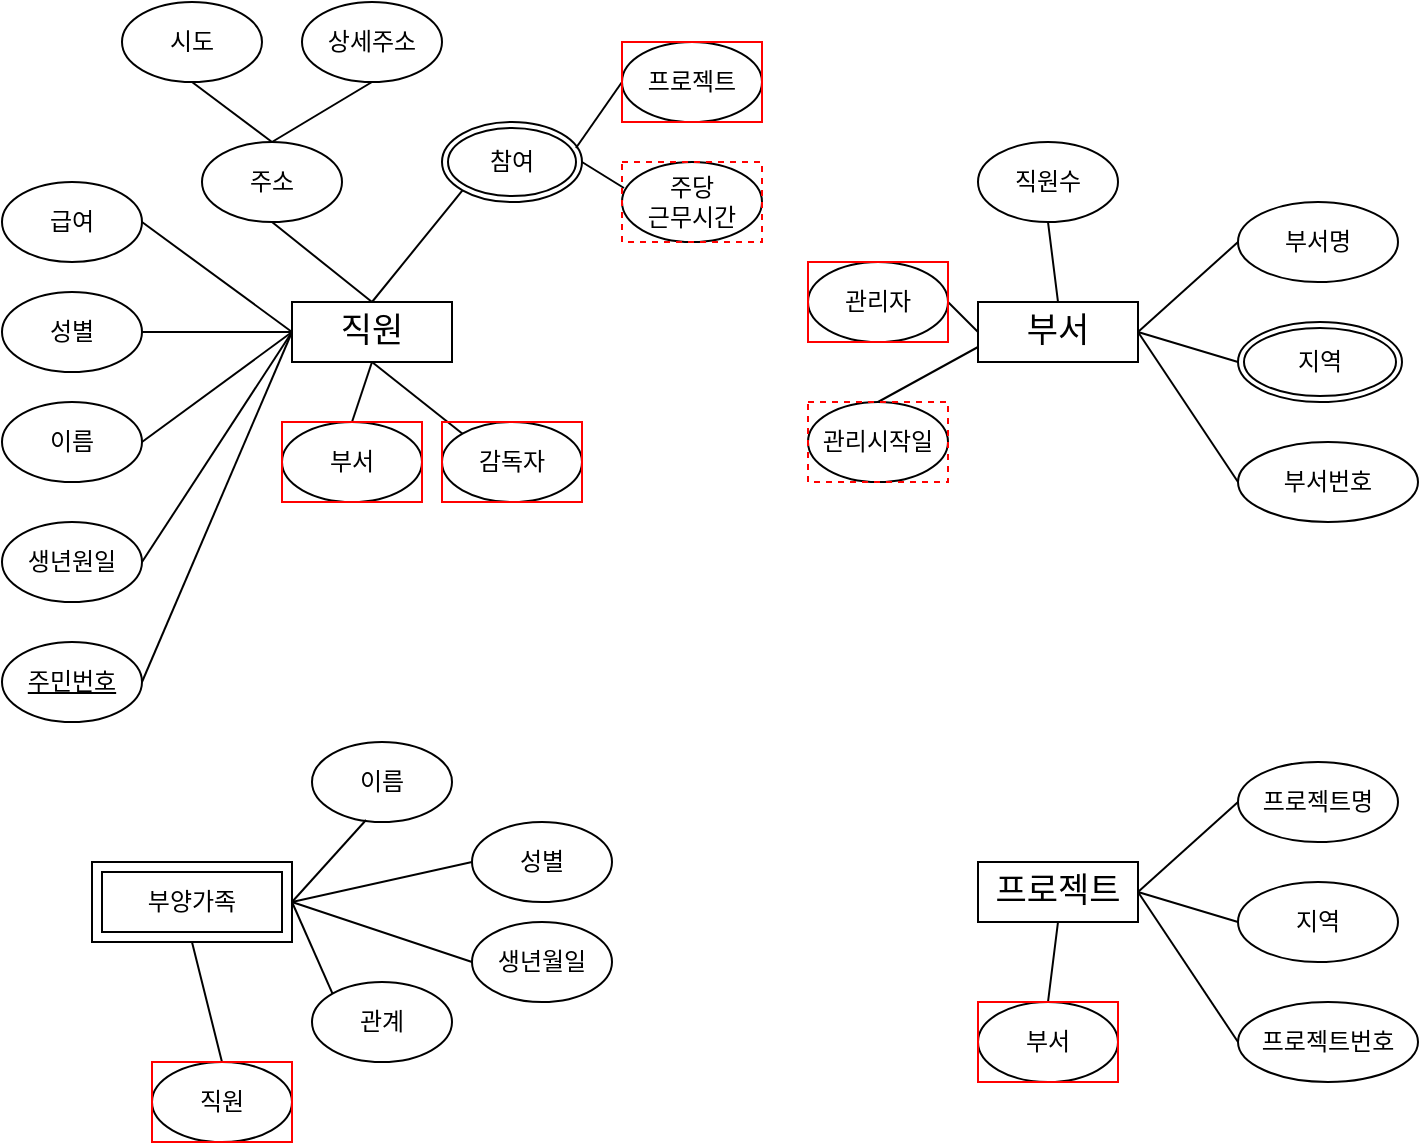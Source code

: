 <mxfile version="21.6.1" type="github" pages="8">
  <diagram name="페이지-1" id="81K0AAlTXBskSxtC1oPu">
    <mxGraphModel dx="1050" dy="565" grid="1" gridSize="10" guides="1" tooltips="1" connect="1" arrows="1" fold="1" page="1" pageScale="1" pageWidth="827" pageHeight="1169" math="0" shadow="0">
      <root>
        <mxCell id="0" />
        <mxCell id="1" parent="0" />
        <mxCell id="_y7gnkOJSxhy1jmr7wn6-1" value="직원" style="rounded=0;whiteSpace=wrap;html=1;fontSize=17;" parent="1" vertex="1">
          <mxGeometry x="195" y="270" width="80" height="30" as="geometry" />
        </mxCell>
        <mxCell id="_y7gnkOJSxhy1jmr7wn6-2" value="시도" style="ellipse;whiteSpace=wrap;html=1;" parent="1" vertex="1">
          <mxGeometry x="110" y="120" width="70" height="40" as="geometry" />
        </mxCell>
        <mxCell id="_y7gnkOJSxhy1jmr7wn6-3" value="상세주소" style="ellipse;whiteSpace=wrap;html=1;" parent="1" vertex="1">
          <mxGeometry x="200" y="120" width="70" height="40" as="geometry" />
        </mxCell>
        <mxCell id="_y7gnkOJSxhy1jmr7wn6-4" value="주소" style="ellipse;whiteSpace=wrap;html=1;" parent="1" vertex="1">
          <mxGeometry x="150" y="190" width="70" height="40" as="geometry" />
        </mxCell>
        <mxCell id="_y7gnkOJSxhy1jmr7wn6-5" value="" style="endArrow=none;html=1;rounded=0;entryX=0.5;entryY=0;entryDx=0;entryDy=0;exitX=0.5;exitY=1;exitDx=0;exitDy=0;" parent="1" source="_y7gnkOJSxhy1jmr7wn6-2" target="_y7gnkOJSxhy1jmr7wn6-4" edge="1">
          <mxGeometry width="50" height="50" relative="1" as="geometry">
            <mxPoint x="650" y="400" as="sourcePoint" />
            <mxPoint x="700" y="350" as="targetPoint" />
          </mxGeometry>
        </mxCell>
        <mxCell id="_y7gnkOJSxhy1jmr7wn6-6" value="" style="endArrow=none;html=1;rounded=0;exitX=0.5;exitY=1;exitDx=0;exitDy=0;" parent="1" source="_y7gnkOJSxhy1jmr7wn6-3" edge="1">
          <mxGeometry width="50" height="50" relative="1" as="geometry">
            <mxPoint x="135" y="170" as="sourcePoint" />
            <mxPoint x="185" y="190" as="targetPoint" />
          </mxGeometry>
        </mxCell>
        <mxCell id="_y7gnkOJSxhy1jmr7wn6-7" value="참여" style="ellipse;shape=doubleEllipse;margin=3;whiteSpace=wrap;html=1;align=center;" parent="1" vertex="1">
          <mxGeometry x="270" y="180" width="70" height="40" as="geometry" />
        </mxCell>
        <mxCell id="_y7gnkOJSxhy1jmr7wn6-8" value="프로젝트" style="ellipse;whiteSpace=wrap;html=1;" parent="1" vertex="1">
          <mxGeometry x="360" y="140" width="70" height="40" as="geometry" />
        </mxCell>
        <mxCell id="_y7gnkOJSxhy1jmr7wn6-9" value="주당&lt;br&gt;근무시간" style="ellipse;whiteSpace=wrap;html=1;" parent="1" vertex="1">
          <mxGeometry x="360" y="200" width="70" height="40" as="geometry" />
        </mxCell>
        <mxCell id="_y7gnkOJSxhy1jmr7wn6-10" value="" style="endArrow=none;html=1;rounded=0;exitX=0;exitY=1;exitDx=0;exitDy=0;entryX=0.5;entryY=0;entryDx=0;entryDy=0;" parent="1" source="_y7gnkOJSxhy1jmr7wn6-7" target="_y7gnkOJSxhy1jmr7wn6-1" edge="1">
          <mxGeometry width="50" height="50" relative="1" as="geometry">
            <mxPoint x="245" y="170" as="sourcePoint" />
            <mxPoint x="195" y="200" as="targetPoint" />
          </mxGeometry>
        </mxCell>
        <mxCell id="_y7gnkOJSxhy1jmr7wn6-11" value="" style="endArrow=none;html=1;rounded=0;exitX=0.5;exitY=1;exitDx=0;exitDy=0;entryX=0.5;entryY=0;entryDx=0;entryDy=0;" parent="1" source="_y7gnkOJSxhy1jmr7wn6-4" target="_y7gnkOJSxhy1jmr7wn6-1" edge="1">
          <mxGeometry width="50" height="50" relative="1" as="geometry">
            <mxPoint x="290" y="234" as="sourcePoint" />
            <mxPoint x="210" y="270" as="targetPoint" />
          </mxGeometry>
        </mxCell>
        <mxCell id="_y7gnkOJSxhy1jmr7wn6-13" value="" style="endArrow=none;html=1;rounded=0;exitX=0;exitY=0.5;exitDx=0;exitDy=0;entryX=0.957;entryY=0.325;entryDx=0;entryDy=0;entryPerimeter=0;" parent="1" source="_y7gnkOJSxhy1jmr7wn6-8" target="_y7gnkOJSxhy1jmr7wn6-7" edge="1">
          <mxGeometry width="50" height="50" relative="1" as="geometry">
            <mxPoint x="290" y="234" as="sourcePoint" />
            <mxPoint x="340" y="210" as="targetPoint" />
          </mxGeometry>
        </mxCell>
        <mxCell id="_y7gnkOJSxhy1jmr7wn6-14" value="" style="endArrow=none;html=1;rounded=0;exitX=0.014;exitY=0.325;exitDx=0;exitDy=0;exitPerimeter=0;entryX=1;entryY=0.5;entryDx=0;entryDy=0;" parent="1" source="_y7gnkOJSxhy1jmr7wn6-9" target="_y7gnkOJSxhy1jmr7wn6-7" edge="1">
          <mxGeometry width="50" height="50" relative="1" as="geometry">
            <mxPoint x="370" y="182" as="sourcePoint" />
            <mxPoint x="340" y="210" as="targetPoint" />
          </mxGeometry>
        </mxCell>
        <mxCell id="_y7gnkOJSxhy1jmr7wn6-17" value="부서" style="ellipse;whiteSpace=wrap;html=1;" parent="1" vertex="1">
          <mxGeometry x="190" y="330" width="70" height="40" as="geometry" />
        </mxCell>
        <mxCell id="_y7gnkOJSxhy1jmr7wn6-18" value="감독자" style="ellipse;whiteSpace=wrap;html=1;" parent="1" vertex="1">
          <mxGeometry x="270" y="330" width="70" height="40" as="geometry" />
        </mxCell>
        <mxCell id="_y7gnkOJSxhy1jmr7wn6-19" value="급여" style="ellipse;whiteSpace=wrap;html=1;" parent="1" vertex="1">
          <mxGeometry x="50" y="210" width="70" height="40" as="geometry" />
        </mxCell>
        <mxCell id="_y7gnkOJSxhy1jmr7wn6-20" value="성별" style="ellipse;whiteSpace=wrap;html=1;" parent="1" vertex="1">
          <mxGeometry x="50" y="265" width="70" height="40" as="geometry" />
        </mxCell>
        <mxCell id="_y7gnkOJSxhy1jmr7wn6-21" value="이름" style="ellipse;whiteSpace=wrap;html=1;" parent="1" vertex="1">
          <mxGeometry x="50" y="320" width="70" height="40" as="geometry" />
        </mxCell>
        <mxCell id="_y7gnkOJSxhy1jmr7wn6-22" value="생년원일" style="ellipse;whiteSpace=wrap;html=1;" parent="1" vertex="1">
          <mxGeometry x="50" y="380" width="70" height="40" as="geometry" />
        </mxCell>
        <mxCell id="_y7gnkOJSxhy1jmr7wn6-23" value="&lt;u&gt;주민번호&lt;/u&gt;" style="ellipse;whiteSpace=wrap;html=1;" parent="1" vertex="1">
          <mxGeometry x="50" y="440" width="70" height="40" as="geometry" />
        </mxCell>
        <mxCell id="_y7gnkOJSxhy1jmr7wn6-25" value="" style="endArrow=none;html=1;rounded=0;exitX=1;exitY=0.5;exitDx=0;exitDy=0;entryX=0;entryY=0.5;entryDx=0;entryDy=0;" parent="1" source="_y7gnkOJSxhy1jmr7wn6-19" target="_y7gnkOJSxhy1jmr7wn6-1" edge="1">
          <mxGeometry width="50" height="50" relative="1" as="geometry">
            <mxPoint x="195" y="240" as="sourcePoint" />
            <mxPoint x="245" y="280" as="targetPoint" />
          </mxGeometry>
        </mxCell>
        <mxCell id="_y7gnkOJSxhy1jmr7wn6-26" value="" style="endArrow=none;html=1;rounded=0;exitX=1;exitY=0.5;exitDx=0;exitDy=0;entryX=0;entryY=0.5;entryDx=0;entryDy=0;" parent="1" source="_y7gnkOJSxhy1jmr7wn6-20" target="_y7gnkOJSxhy1jmr7wn6-1" edge="1">
          <mxGeometry width="50" height="50" relative="1" as="geometry">
            <mxPoint x="130" y="240" as="sourcePoint" />
            <mxPoint x="205" y="295" as="targetPoint" />
          </mxGeometry>
        </mxCell>
        <mxCell id="_y7gnkOJSxhy1jmr7wn6-27" value="" style="endArrow=none;html=1;rounded=0;exitX=1;exitY=0.5;exitDx=0;exitDy=0;entryX=0;entryY=0.5;entryDx=0;entryDy=0;" parent="1" source="_y7gnkOJSxhy1jmr7wn6-21" target="_y7gnkOJSxhy1jmr7wn6-1" edge="1">
          <mxGeometry width="50" height="50" relative="1" as="geometry">
            <mxPoint x="130" y="295" as="sourcePoint" />
            <mxPoint x="205" y="295" as="targetPoint" />
          </mxGeometry>
        </mxCell>
        <mxCell id="_y7gnkOJSxhy1jmr7wn6-28" value="" style="endArrow=none;html=1;rounded=0;exitX=1;exitY=0.5;exitDx=0;exitDy=0;entryX=0;entryY=0.5;entryDx=0;entryDy=0;" parent="1" source="_y7gnkOJSxhy1jmr7wn6-22" target="_y7gnkOJSxhy1jmr7wn6-1" edge="1">
          <mxGeometry width="50" height="50" relative="1" as="geometry">
            <mxPoint x="130" y="350" as="sourcePoint" />
            <mxPoint x="205" y="295" as="targetPoint" />
          </mxGeometry>
        </mxCell>
        <mxCell id="_y7gnkOJSxhy1jmr7wn6-29" value="" style="endArrow=none;html=1;rounded=0;exitX=1;exitY=0.5;exitDx=0;exitDy=0;entryX=0;entryY=0.5;entryDx=0;entryDy=0;" parent="1" source="_y7gnkOJSxhy1jmr7wn6-23" target="_y7gnkOJSxhy1jmr7wn6-1" edge="1">
          <mxGeometry width="50" height="50" relative="1" as="geometry">
            <mxPoint x="130" y="410" as="sourcePoint" />
            <mxPoint x="205" y="295" as="targetPoint" />
          </mxGeometry>
        </mxCell>
        <mxCell id="_y7gnkOJSxhy1jmr7wn6-30" value="" style="endArrow=none;html=1;rounded=0;exitX=0.5;exitY=0;exitDx=0;exitDy=0;entryX=0.5;entryY=1;entryDx=0;entryDy=0;" parent="1" source="_y7gnkOJSxhy1jmr7wn6-17" target="_y7gnkOJSxhy1jmr7wn6-1" edge="1">
          <mxGeometry width="50" height="50" relative="1" as="geometry">
            <mxPoint x="290" y="224" as="sourcePoint" />
            <mxPoint x="245" y="280" as="targetPoint" />
          </mxGeometry>
        </mxCell>
        <mxCell id="_y7gnkOJSxhy1jmr7wn6-31" value="" style="endArrow=none;html=1;rounded=0;exitX=0;exitY=0;exitDx=0;exitDy=0;entryX=0.5;entryY=1;entryDx=0;entryDy=0;" parent="1" source="_y7gnkOJSxhy1jmr7wn6-18" target="_y7gnkOJSxhy1jmr7wn6-1" edge="1">
          <mxGeometry width="50" height="50" relative="1" as="geometry">
            <mxPoint x="235" y="340" as="sourcePoint" />
            <mxPoint x="245" y="310" as="targetPoint" />
          </mxGeometry>
        </mxCell>
        <mxCell id="_y7gnkOJSxhy1jmr7wn6-32" value="부양가족" style="shape=ext;margin=3;double=1;whiteSpace=wrap;html=1;align=center;" parent="1" vertex="1">
          <mxGeometry x="95" y="550" width="100" height="40" as="geometry" />
        </mxCell>
        <mxCell id="_y7gnkOJSxhy1jmr7wn6-33" value="직원" style="ellipse;whiteSpace=wrap;html=1;" parent="1" vertex="1">
          <mxGeometry x="125" y="650" width="70" height="40" as="geometry" />
        </mxCell>
        <mxCell id="_y7gnkOJSxhy1jmr7wn6-34" value="이름" style="ellipse;whiteSpace=wrap;html=1;" parent="1" vertex="1">
          <mxGeometry x="205" y="490" width="70" height="40" as="geometry" />
        </mxCell>
        <mxCell id="_y7gnkOJSxhy1jmr7wn6-35" value="성별" style="ellipse;whiteSpace=wrap;html=1;" parent="1" vertex="1">
          <mxGeometry x="285" y="530" width="70" height="40" as="geometry" />
        </mxCell>
        <mxCell id="_y7gnkOJSxhy1jmr7wn6-37" value="생년월일" style="ellipse;whiteSpace=wrap;html=1;" parent="1" vertex="1">
          <mxGeometry x="285" y="580" width="70" height="40" as="geometry" />
        </mxCell>
        <mxCell id="_y7gnkOJSxhy1jmr7wn6-38" value="관계" style="ellipse;whiteSpace=wrap;html=1;" parent="1" vertex="1">
          <mxGeometry x="205" y="610" width="70" height="40" as="geometry" />
        </mxCell>
        <mxCell id="_y7gnkOJSxhy1jmr7wn6-39" value="" style="endArrow=none;html=1;rounded=0;exitX=0.5;exitY=1;exitDx=0;exitDy=0;entryX=0.5;entryY=0;entryDx=0;entryDy=0;" parent="1" source="_y7gnkOJSxhy1jmr7wn6-32" target="_y7gnkOJSxhy1jmr7wn6-33" edge="1">
          <mxGeometry width="50" height="50" relative="1" as="geometry">
            <mxPoint x="105" y="440" as="sourcePoint" />
            <mxPoint x="180" y="265" as="targetPoint" />
          </mxGeometry>
        </mxCell>
        <mxCell id="_y7gnkOJSxhy1jmr7wn6-40" value="" style="endArrow=none;html=1;rounded=0;exitX=1;exitY=0.5;exitDx=0;exitDy=0;entryX=0;entryY=0;entryDx=0;entryDy=0;" parent="1" source="_y7gnkOJSxhy1jmr7wn6-32" target="_y7gnkOJSxhy1jmr7wn6-38" edge="1">
          <mxGeometry width="50" height="50" relative="1" as="geometry">
            <mxPoint x="155" y="600" as="sourcePoint" />
            <mxPoint x="170" y="660" as="targetPoint" />
          </mxGeometry>
        </mxCell>
        <mxCell id="_y7gnkOJSxhy1jmr7wn6-41" value="" style="endArrow=none;html=1;rounded=0;exitX=1;exitY=0.5;exitDx=0;exitDy=0;entryX=0.386;entryY=0.975;entryDx=0;entryDy=0;entryPerimeter=0;" parent="1" source="_y7gnkOJSxhy1jmr7wn6-32" target="_y7gnkOJSxhy1jmr7wn6-34" edge="1">
          <mxGeometry width="50" height="50" relative="1" as="geometry">
            <mxPoint x="205" y="580" as="sourcePoint" />
            <mxPoint x="225" y="626" as="targetPoint" />
          </mxGeometry>
        </mxCell>
        <mxCell id="_y7gnkOJSxhy1jmr7wn6-42" value="" style="endArrow=none;html=1;rounded=0;entryX=0;entryY=0.5;entryDx=0;entryDy=0;exitX=1;exitY=0.5;exitDx=0;exitDy=0;" parent="1" source="_y7gnkOJSxhy1jmr7wn6-32" target="_y7gnkOJSxhy1jmr7wn6-35" edge="1">
          <mxGeometry width="50" height="50" relative="1" as="geometry">
            <mxPoint x="195" y="570" as="sourcePoint" />
            <mxPoint x="229" y="541" as="targetPoint" />
          </mxGeometry>
        </mxCell>
        <mxCell id="_y7gnkOJSxhy1jmr7wn6-43" value="" style="endArrow=none;html=1;rounded=0;entryX=0;entryY=0.5;entryDx=0;entryDy=0;" parent="1" target="_y7gnkOJSxhy1jmr7wn6-37" edge="1">
          <mxGeometry width="50" height="50" relative="1" as="geometry">
            <mxPoint x="195" y="570" as="sourcePoint" />
            <mxPoint x="295" y="560" as="targetPoint" />
          </mxGeometry>
        </mxCell>
        <mxCell id="_y7gnkOJSxhy1jmr7wn6-44" value="프로젝트" style="rounded=0;whiteSpace=wrap;html=1;fontSize=17;" parent="1" vertex="1">
          <mxGeometry x="538" y="550" width="80" height="30" as="geometry" />
        </mxCell>
        <mxCell id="_y7gnkOJSxhy1jmr7wn6-45" value="부서" style="ellipse;whiteSpace=wrap;html=1;" parent="1" vertex="1">
          <mxGeometry x="538" y="620" width="70" height="40" as="geometry" />
        </mxCell>
        <mxCell id="_y7gnkOJSxhy1jmr7wn6-46" value="프로젝트명" style="ellipse;whiteSpace=wrap;html=1;" parent="1" vertex="1">
          <mxGeometry x="668" y="500" width="80" height="40" as="geometry" />
        </mxCell>
        <mxCell id="_y7gnkOJSxhy1jmr7wn6-47" value="지역" style="ellipse;whiteSpace=wrap;html=1;" parent="1" vertex="1">
          <mxGeometry x="668" y="560" width="80" height="40" as="geometry" />
        </mxCell>
        <mxCell id="_y7gnkOJSxhy1jmr7wn6-48" value="프로젝트번호" style="ellipse;whiteSpace=wrap;html=1;" parent="1" vertex="1">
          <mxGeometry x="668" y="620" width="90" height="40" as="geometry" />
        </mxCell>
        <mxCell id="_y7gnkOJSxhy1jmr7wn6-49" value="" style="endArrow=none;html=1;rounded=0;entryX=0.5;entryY=0;entryDx=0;entryDy=0;exitX=0.5;exitY=1;exitDx=0;exitDy=0;" parent="1" source="_y7gnkOJSxhy1jmr7wn6-44" target="_y7gnkOJSxhy1jmr7wn6-45" edge="1">
          <mxGeometry width="50" height="50" relative="1" as="geometry">
            <mxPoint x="283" y="580" as="sourcePoint" />
            <mxPoint x="373" y="610" as="targetPoint" />
          </mxGeometry>
        </mxCell>
        <mxCell id="_y7gnkOJSxhy1jmr7wn6-50" value="" style="endArrow=none;html=1;rounded=0;entryX=0;entryY=0.5;entryDx=0;entryDy=0;exitX=1;exitY=0.5;exitDx=0;exitDy=0;" parent="1" source="_y7gnkOJSxhy1jmr7wn6-44" target="_y7gnkOJSxhy1jmr7wn6-48" edge="1">
          <mxGeometry width="50" height="50" relative="1" as="geometry">
            <mxPoint x="588" y="590" as="sourcePoint" />
            <mxPoint x="583" y="630" as="targetPoint" />
          </mxGeometry>
        </mxCell>
        <mxCell id="_y7gnkOJSxhy1jmr7wn6-51" value="" style="endArrow=none;html=1;rounded=0;entryX=0;entryY=0.5;entryDx=0;entryDy=0;exitX=1;exitY=0.5;exitDx=0;exitDy=0;" parent="1" source="_y7gnkOJSxhy1jmr7wn6-44" target="_y7gnkOJSxhy1jmr7wn6-47" edge="1">
          <mxGeometry width="50" height="50" relative="1" as="geometry">
            <mxPoint x="628" y="575" as="sourcePoint" />
            <mxPoint x="678" y="650" as="targetPoint" />
          </mxGeometry>
        </mxCell>
        <mxCell id="_y7gnkOJSxhy1jmr7wn6-52" value="" style="endArrow=none;html=1;rounded=0;entryX=0;entryY=0.5;entryDx=0;entryDy=0;exitX=1;exitY=0.5;exitDx=0;exitDy=0;" parent="1" source="_y7gnkOJSxhy1jmr7wn6-44" target="_y7gnkOJSxhy1jmr7wn6-46" edge="1">
          <mxGeometry width="50" height="50" relative="1" as="geometry">
            <mxPoint x="618" y="570" as="sourcePoint" />
            <mxPoint x="678" y="590" as="targetPoint" />
          </mxGeometry>
        </mxCell>
        <mxCell id="_y7gnkOJSxhy1jmr7wn6-62" value="부서" style="rounded=0;whiteSpace=wrap;html=1;fontSize=17;" parent="1" vertex="1">
          <mxGeometry x="538" y="270" width="80" height="30" as="geometry" />
        </mxCell>
        <mxCell id="_y7gnkOJSxhy1jmr7wn6-63" value="관리시작일" style="ellipse;whiteSpace=wrap;html=1;" parent="1" vertex="1">
          <mxGeometry x="453" y="320" width="70" height="40" as="geometry" />
        </mxCell>
        <mxCell id="_y7gnkOJSxhy1jmr7wn6-64" value="부서명" style="ellipse;whiteSpace=wrap;html=1;" parent="1" vertex="1">
          <mxGeometry x="668" y="220" width="80" height="40" as="geometry" />
        </mxCell>
        <mxCell id="_y7gnkOJSxhy1jmr7wn6-66" value="부서번호" style="ellipse;whiteSpace=wrap;html=1;" parent="1" vertex="1">
          <mxGeometry x="668" y="340" width="90" height="40" as="geometry" />
        </mxCell>
        <mxCell id="_y7gnkOJSxhy1jmr7wn6-67" value="" style="endArrow=none;html=1;rounded=0;entryX=0.5;entryY=0;entryDx=0;entryDy=0;exitX=0;exitY=0.75;exitDx=0;exitDy=0;" parent="1" source="_y7gnkOJSxhy1jmr7wn6-62" target="_y7gnkOJSxhy1jmr7wn6-63" edge="1">
          <mxGeometry width="50" height="50" relative="1" as="geometry">
            <mxPoint x="283" y="300" as="sourcePoint" />
            <mxPoint x="373" y="330" as="targetPoint" />
          </mxGeometry>
        </mxCell>
        <mxCell id="_y7gnkOJSxhy1jmr7wn6-68" value="" style="endArrow=none;html=1;rounded=0;entryX=0;entryY=0.5;entryDx=0;entryDy=0;exitX=1;exitY=0.5;exitDx=0;exitDy=0;" parent="1" source="_y7gnkOJSxhy1jmr7wn6-62" target="_y7gnkOJSxhy1jmr7wn6-66" edge="1">
          <mxGeometry width="50" height="50" relative="1" as="geometry">
            <mxPoint x="588" y="310" as="sourcePoint" />
            <mxPoint x="583" y="350" as="targetPoint" />
          </mxGeometry>
        </mxCell>
        <mxCell id="_y7gnkOJSxhy1jmr7wn6-69" value="" style="endArrow=none;html=1;rounded=0;entryX=0;entryY=0.5;entryDx=0;entryDy=0;exitX=1;exitY=0.5;exitDx=0;exitDy=0;" parent="1" source="_y7gnkOJSxhy1jmr7wn6-62" edge="1">
          <mxGeometry width="50" height="50" relative="1" as="geometry">
            <mxPoint x="628" y="295" as="sourcePoint" />
            <mxPoint x="668" y="300" as="targetPoint" />
          </mxGeometry>
        </mxCell>
        <mxCell id="_y7gnkOJSxhy1jmr7wn6-70" value="" style="endArrow=none;html=1;rounded=0;entryX=0;entryY=0.5;entryDx=0;entryDy=0;exitX=1;exitY=0.5;exitDx=0;exitDy=0;" parent="1" source="_y7gnkOJSxhy1jmr7wn6-62" target="_y7gnkOJSxhy1jmr7wn6-64" edge="1">
          <mxGeometry width="50" height="50" relative="1" as="geometry">
            <mxPoint x="618" y="290" as="sourcePoint" />
            <mxPoint x="678" y="310" as="targetPoint" />
          </mxGeometry>
        </mxCell>
        <mxCell id="_y7gnkOJSxhy1jmr7wn6-71" value="관리자" style="ellipse;whiteSpace=wrap;html=1;" parent="1" vertex="1">
          <mxGeometry x="453" y="250" width="70" height="40" as="geometry" />
        </mxCell>
        <mxCell id="_y7gnkOJSxhy1jmr7wn6-72" value="직원수" style="ellipse;whiteSpace=wrap;html=1;" parent="1" vertex="1">
          <mxGeometry x="538" y="190" width="70" height="40" as="geometry" />
        </mxCell>
        <mxCell id="_y7gnkOJSxhy1jmr7wn6-73" value="" style="endArrow=none;html=1;rounded=0;entryX=0.5;entryY=0;entryDx=0;entryDy=0;exitX=0.5;exitY=1;exitDx=0;exitDy=0;" parent="1" source="_y7gnkOJSxhy1jmr7wn6-72" target="_y7gnkOJSxhy1jmr7wn6-62" edge="1">
          <mxGeometry width="50" height="50" relative="1" as="geometry">
            <mxPoint x="588" y="310" as="sourcePoint" />
            <mxPoint x="583" y="350" as="targetPoint" />
          </mxGeometry>
        </mxCell>
        <mxCell id="_y7gnkOJSxhy1jmr7wn6-74" value="" style="endArrow=none;html=1;rounded=0;entryX=0;entryY=0.5;entryDx=0;entryDy=0;exitX=1;exitY=0.5;exitDx=0;exitDy=0;" parent="1" source="_y7gnkOJSxhy1jmr7wn6-71" target="_y7gnkOJSxhy1jmr7wn6-62" edge="1">
          <mxGeometry width="50" height="50" relative="1" as="geometry">
            <mxPoint x="583" y="240" as="sourcePoint" />
            <mxPoint x="588" y="280" as="targetPoint" />
          </mxGeometry>
        </mxCell>
        <mxCell id="_y7gnkOJSxhy1jmr7wn6-76" value="지역" style="ellipse;shape=doubleEllipse;margin=3;whiteSpace=wrap;html=1;align=center;" parent="1" vertex="1">
          <mxGeometry x="668" y="280" width="82" height="40" as="geometry" />
        </mxCell>
        <mxCell id="_y7gnkOJSxhy1jmr7wn6-78" value="" style="whiteSpace=wrap;html=1;align=center;fillColor=none;strokeColor=#FF0000;" parent="1" vertex="1">
          <mxGeometry x="190" y="330" width="70" height="40" as="geometry" />
        </mxCell>
        <mxCell id="_y7gnkOJSxhy1jmr7wn6-81" value="" style="whiteSpace=wrap;html=1;align=center;fillColor=none;strokeColor=#FF0000;" parent="1" vertex="1">
          <mxGeometry x="270" y="330" width="70" height="40" as="geometry" />
        </mxCell>
        <mxCell id="_y7gnkOJSxhy1jmr7wn6-82" value="" style="whiteSpace=wrap;html=1;align=center;fillColor=none;strokeColor=#FF0000;" parent="1" vertex="1">
          <mxGeometry x="360" y="140" width="70" height="40" as="geometry" />
        </mxCell>
        <mxCell id="_y7gnkOJSxhy1jmr7wn6-83" value="" style="whiteSpace=wrap;html=1;align=center;fillColor=none;strokeColor=#FF0000;dashed=1;" parent="1" vertex="1">
          <mxGeometry x="360" y="200" width="70" height="40" as="geometry" />
        </mxCell>
        <mxCell id="_y7gnkOJSxhy1jmr7wn6-84" value="" style="whiteSpace=wrap;html=1;align=center;fillColor=none;strokeColor=#FF0000;" parent="1" vertex="1">
          <mxGeometry x="453" y="250" width="70" height="40" as="geometry" />
        </mxCell>
        <mxCell id="_y7gnkOJSxhy1jmr7wn6-85" value="" style="whiteSpace=wrap;html=1;align=center;fillColor=none;strokeColor=#FF0000;dashed=1;" parent="1" vertex="1">
          <mxGeometry x="453" y="320" width="70" height="40" as="geometry" />
        </mxCell>
        <mxCell id="_y7gnkOJSxhy1jmr7wn6-86" value="" style="whiteSpace=wrap;html=1;align=center;fillColor=none;strokeColor=#FF0000;" parent="1" vertex="1">
          <mxGeometry x="125" y="650" width="70" height="40" as="geometry" />
        </mxCell>
        <mxCell id="_y7gnkOJSxhy1jmr7wn6-87" value="" style="whiteSpace=wrap;html=1;align=center;fillColor=none;strokeColor=#FF0000;" parent="1" vertex="1">
          <mxGeometry x="538" y="620" width="70" height="40" as="geometry" />
        </mxCell>
      </root>
    </mxGraphModel>
  </diagram>
  <diagram name="페이지-1의 복사본" id="Gdr4neIP0tw_mjLoPEYR">
    <mxGraphModel dx="1050" dy="565" grid="1" gridSize="10" guides="1" tooltips="1" connect="1" arrows="1" fold="1" page="1" pageScale="1" pageWidth="827" pageHeight="1169" math="0" shadow="0">
      <root>
        <mxCell id="yUFoyFj9Oz2y55F2EJ88-0" />
        <mxCell id="yUFoyFj9Oz2y55F2EJ88-1" parent="yUFoyFj9Oz2y55F2EJ88-0" />
        <mxCell id="yUFoyFj9Oz2y55F2EJ88-2" value="직원" style="rounded=0;whiteSpace=wrap;html=1;fontSize=17;fillColor=#CCCCCC;" parent="yUFoyFj9Oz2y55F2EJ88-1" vertex="1">
          <mxGeometry x="195" y="211" width="80" height="30" as="geometry" />
        </mxCell>
        <mxCell id="yUFoyFj9Oz2y55F2EJ88-3" value="시도" style="ellipse;whiteSpace=wrap;html=1;" parent="yUFoyFj9Oz2y55F2EJ88-1" vertex="1">
          <mxGeometry x="110" y="61" width="70" height="40" as="geometry" />
        </mxCell>
        <mxCell id="yUFoyFj9Oz2y55F2EJ88-4" value="상세주소" style="ellipse;whiteSpace=wrap;html=1;" parent="yUFoyFj9Oz2y55F2EJ88-1" vertex="1">
          <mxGeometry x="200" y="61" width="70" height="40" as="geometry" />
        </mxCell>
        <mxCell id="yUFoyFj9Oz2y55F2EJ88-5" value="주소" style="ellipse;whiteSpace=wrap;html=1;" parent="yUFoyFj9Oz2y55F2EJ88-1" vertex="1">
          <mxGeometry x="150" y="131" width="70" height="40" as="geometry" />
        </mxCell>
        <mxCell id="yUFoyFj9Oz2y55F2EJ88-6" value="" style="endArrow=none;html=1;rounded=0;entryX=0.5;entryY=0;entryDx=0;entryDy=0;exitX=0.5;exitY=1;exitDx=0;exitDy=0;" parent="yUFoyFj9Oz2y55F2EJ88-1" source="yUFoyFj9Oz2y55F2EJ88-3" target="yUFoyFj9Oz2y55F2EJ88-5" edge="1">
          <mxGeometry width="50" height="50" relative="1" as="geometry">
            <mxPoint x="650" y="341" as="sourcePoint" />
            <mxPoint x="700" y="291" as="targetPoint" />
          </mxGeometry>
        </mxCell>
        <mxCell id="yUFoyFj9Oz2y55F2EJ88-7" value="" style="endArrow=none;html=1;rounded=0;exitX=0.5;exitY=1;exitDx=0;exitDy=0;" parent="yUFoyFj9Oz2y55F2EJ88-1" source="yUFoyFj9Oz2y55F2EJ88-4" edge="1">
          <mxGeometry width="50" height="50" relative="1" as="geometry">
            <mxPoint x="135" y="111" as="sourcePoint" />
            <mxPoint x="185" y="131" as="targetPoint" />
          </mxGeometry>
        </mxCell>
        <mxCell id="yUFoyFj9Oz2y55F2EJ88-12" value="" style="endArrow=none;html=1;rounded=0;exitX=0.5;exitY=1;exitDx=0;exitDy=0;entryX=0.5;entryY=0;entryDx=0;entryDy=0;" parent="yUFoyFj9Oz2y55F2EJ88-1" source="yUFoyFj9Oz2y55F2EJ88-5" target="yUFoyFj9Oz2y55F2EJ88-2" edge="1">
          <mxGeometry width="50" height="50" relative="1" as="geometry">
            <mxPoint x="290" y="175" as="sourcePoint" />
            <mxPoint x="210" y="211" as="targetPoint" />
          </mxGeometry>
        </mxCell>
        <mxCell id="yUFoyFj9Oz2y55F2EJ88-17" value="급여" style="ellipse;whiteSpace=wrap;html=1;" parent="yUFoyFj9Oz2y55F2EJ88-1" vertex="1">
          <mxGeometry x="50" y="151" width="70" height="40" as="geometry" />
        </mxCell>
        <mxCell id="yUFoyFj9Oz2y55F2EJ88-18" value="성별" style="ellipse;whiteSpace=wrap;html=1;" parent="yUFoyFj9Oz2y55F2EJ88-1" vertex="1">
          <mxGeometry x="50" y="206" width="70" height="40" as="geometry" />
        </mxCell>
        <mxCell id="yUFoyFj9Oz2y55F2EJ88-19" value="이름" style="ellipse;whiteSpace=wrap;html=1;" parent="yUFoyFj9Oz2y55F2EJ88-1" vertex="1">
          <mxGeometry x="50" y="261" width="70" height="40" as="geometry" />
        </mxCell>
        <mxCell id="yUFoyFj9Oz2y55F2EJ88-20" value="생년원일" style="ellipse;whiteSpace=wrap;html=1;" parent="yUFoyFj9Oz2y55F2EJ88-1" vertex="1">
          <mxGeometry x="50" y="321" width="70" height="40" as="geometry" />
        </mxCell>
        <mxCell id="yUFoyFj9Oz2y55F2EJ88-21" value="&lt;u&gt;주민번호&lt;/u&gt;" style="ellipse;whiteSpace=wrap;html=1;" parent="yUFoyFj9Oz2y55F2EJ88-1" vertex="1">
          <mxGeometry x="50" y="381" width="70" height="40" as="geometry" />
        </mxCell>
        <mxCell id="yUFoyFj9Oz2y55F2EJ88-22" value="" style="endArrow=none;html=1;rounded=0;exitX=1;exitY=0.5;exitDx=0;exitDy=0;entryX=0;entryY=0.5;entryDx=0;entryDy=0;" parent="yUFoyFj9Oz2y55F2EJ88-1" source="yUFoyFj9Oz2y55F2EJ88-17" target="yUFoyFj9Oz2y55F2EJ88-2" edge="1">
          <mxGeometry width="50" height="50" relative="1" as="geometry">
            <mxPoint x="195" y="181" as="sourcePoint" />
            <mxPoint x="245" y="221" as="targetPoint" />
          </mxGeometry>
        </mxCell>
        <mxCell id="yUFoyFj9Oz2y55F2EJ88-23" value="" style="endArrow=none;html=1;rounded=0;exitX=1;exitY=0.5;exitDx=0;exitDy=0;entryX=0;entryY=0.5;entryDx=0;entryDy=0;" parent="yUFoyFj9Oz2y55F2EJ88-1" source="yUFoyFj9Oz2y55F2EJ88-18" target="yUFoyFj9Oz2y55F2EJ88-2" edge="1">
          <mxGeometry width="50" height="50" relative="1" as="geometry">
            <mxPoint x="130" y="181" as="sourcePoint" />
            <mxPoint x="205" y="236" as="targetPoint" />
          </mxGeometry>
        </mxCell>
        <mxCell id="yUFoyFj9Oz2y55F2EJ88-24" value="" style="endArrow=none;html=1;rounded=0;exitX=1;exitY=0.5;exitDx=0;exitDy=0;entryX=0;entryY=0.5;entryDx=0;entryDy=0;" parent="yUFoyFj9Oz2y55F2EJ88-1" source="yUFoyFj9Oz2y55F2EJ88-19" target="yUFoyFj9Oz2y55F2EJ88-2" edge="1">
          <mxGeometry width="50" height="50" relative="1" as="geometry">
            <mxPoint x="130" y="236" as="sourcePoint" />
            <mxPoint x="205" y="236" as="targetPoint" />
          </mxGeometry>
        </mxCell>
        <mxCell id="yUFoyFj9Oz2y55F2EJ88-25" value="" style="endArrow=none;html=1;rounded=0;exitX=1;exitY=0.5;exitDx=0;exitDy=0;entryX=0;entryY=0.5;entryDx=0;entryDy=0;" parent="yUFoyFj9Oz2y55F2EJ88-1" source="yUFoyFj9Oz2y55F2EJ88-20" target="yUFoyFj9Oz2y55F2EJ88-2" edge="1">
          <mxGeometry width="50" height="50" relative="1" as="geometry">
            <mxPoint x="130" y="291" as="sourcePoint" />
            <mxPoint x="205" y="236" as="targetPoint" />
          </mxGeometry>
        </mxCell>
        <mxCell id="yUFoyFj9Oz2y55F2EJ88-26" value="" style="endArrow=none;html=1;rounded=0;exitX=1;exitY=0.5;exitDx=0;exitDy=0;entryX=0;entryY=0.5;entryDx=0;entryDy=0;" parent="yUFoyFj9Oz2y55F2EJ88-1" source="yUFoyFj9Oz2y55F2EJ88-21" target="yUFoyFj9Oz2y55F2EJ88-2" edge="1">
          <mxGeometry width="50" height="50" relative="1" as="geometry">
            <mxPoint x="130" y="351" as="sourcePoint" />
            <mxPoint x="205" y="236" as="targetPoint" />
          </mxGeometry>
        </mxCell>
        <mxCell id="yUFoyFj9Oz2y55F2EJ88-29" value="부양가족" style="shape=ext;margin=3;double=1;whiteSpace=wrap;html=1;align=center;fillColor=#CCCCCC;" parent="yUFoyFj9Oz2y55F2EJ88-1" vertex="1">
          <mxGeometry x="418" y="663" width="100" height="40" as="geometry" />
        </mxCell>
        <mxCell id="yUFoyFj9Oz2y55F2EJ88-31" value="이름" style="ellipse;whiteSpace=wrap;html=1;" parent="yUFoyFj9Oz2y55F2EJ88-1" vertex="1">
          <mxGeometry x="528" y="603" width="70" height="40" as="geometry" />
        </mxCell>
        <mxCell id="yUFoyFj9Oz2y55F2EJ88-32" value="성별" style="ellipse;whiteSpace=wrap;html=1;" parent="yUFoyFj9Oz2y55F2EJ88-1" vertex="1">
          <mxGeometry x="608" y="643" width="70" height="40" as="geometry" />
        </mxCell>
        <mxCell id="yUFoyFj9Oz2y55F2EJ88-33" value="생년월일" style="ellipse;whiteSpace=wrap;html=1;" parent="yUFoyFj9Oz2y55F2EJ88-1" vertex="1">
          <mxGeometry x="608" y="693" width="70" height="40" as="geometry" />
        </mxCell>
        <mxCell id="yUFoyFj9Oz2y55F2EJ88-34" value="관계" style="ellipse;whiteSpace=wrap;html=1;" parent="yUFoyFj9Oz2y55F2EJ88-1" vertex="1">
          <mxGeometry x="528" y="723" width="70" height="40" as="geometry" />
        </mxCell>
        <mxCell id="yUFoyFj9Oz2y55F2EJ88-36" value="" style="endArrow=none;html=1;rounded=0;exitX=1;exitY=0.5;exitDx=0;exitDy=0;entryX=0;entryY=0;entryDx=0;entryDy=0;" parent="yUFoyFj9Oz2y55F2EJ88-1" source="yUFoyFj9Oz2y55F2EJ88-29" target="yUFoyFj9Oz2y55F2EJ88-34" edge="1">
          <mxGeometry width="50" height="50" relative="1" as="geometry">
            <mxPoint x="478" y="713" as="sourcePoint" />
            <mxPoint x="493" y="773" as="targetPoint" />
          </mxGeometry>
        </mxCell>
        <mxCell id="yUFoyFj9Oz2y55F2EJ88-37" value="" style="endArrow=none;html=1;rounded=0;exitX=1;exitY=0.5;exitDx=0;exitDy=0;entryX=0.386;entryY=0.975;entryDx=0;entryDy=0;entryPerimeter=0;" parent="yUFoyFj9Oz2y55F2EJ88-1" source="yUFoyFj9Oz2y55F2EJ88-29" target="yUFoyFj9Oz2y55F2EJ88-31" edge="1">
          <mxGeometry width="50" height="50" relative="1" as="geometry">
            <mxPoint x="528" y="693" as="sourcePoint" />
            <mxPoint x="548" y="739" as="targetPoint" />
          </mxGeometry>
        </mxCell>
        <mxCell id="yUFoyFj9Oz2y55F2EJ88-38" value="" style="endArrow=none;html=1;rounded=0;entryX=0;entryY=0.5;entryDx=0;entryDy=0;exitX=1;exitY=0.5;exitDx=0;exitDy=0;" parent="yUFoyFj9Oz2y55F2EJ88-1" source="yUFoyFj9Oz2y55F2EJ88-29" target="yUFoyFj9Oz2y55F2EJ88-32" edge="1">
          <mxGeometry width="50" height="50" relative="1" as="geometry">
            <mxPoint x="518" y="683" as="sourcePoint" />
            <mxPoint x="552" y="654" as="targetPoint" />
          </mxGeometry>
        </mxCell>
        <mxCell id="yUFoyFj9Oz2y55F2EJ88-39" value="" style="endArrow=none;html=1;rounded=0;entryX=0;entryY=0.5;entryDx=0;entryDy=0;" parent="yUFoyFj9Oz2y55F2EJ88-1" target="yUFoyFj9Oz2y55F2EJ88-33" edge="1">
          <mxGeometry width="50" height="50" relative="1" as="geometry">
            <mxPoint x="518" y="683" as="sourcePoint" />
            <mxPoint x="618" y="673" as="targetPoint" />
          </mxGeometry>
        </mxCell>
        <mxCell id="yUFoyFj9Oz2y55F2EJ88-40" value="프로젝트" style="rounded=0;whiteSpace=wrap;html=1;fontSize=17;fillColor=#CCCCCC;" parent="yUFoyFj9Oz2y55F2EJ88-1" vertex="1">
          <mxGeometry x="538" y="504" width="80" height="30" as="geometry" />
        </mxCell>
        <mxCell id="yUFoyFj9Oz2y55F2EJ88-42" value="&lt;u&gt;프로젝트명&lt;/u&gt;" style="ellipse;whiteSpace=wrap;html=1;" parent="yUFoyFj9Oz2y55F2EJ88-1" vertex="1">
          <mxGeometry x="668" y="454" width="80" height="40" as="geometry" />
        </mxCell>
        <mxCell id="yUFoyFj9Oz2y55F2EJ88-43" value="지역" style="ellipse;whiteSpace=wrap;html=1;" parent="yUFoyFj9Oz2y55F2EJ88-1" vertex="1">
          <mxGeometry x="668" y="514" width="80" height="40" as="geometry" />
        </mxCell>
        <mxCell id="yUFoyFj9Oz2y55F2EJ88-44" value="&lt;u&gt;프로젝트번호&lt;/u&gt;" style="ellipse;whiteSpace=wrap;html=1;" parent="yUFoyFj9Oz2y55F2EJ88-1" vertex="1">
          <mxGeometry x="668" y="574" width="90" height="40" as="geometry" />
        </mxCell>
        <mxCell id="yUFoyFj9Oz2y55F2EJ88-46" value="" style="endArrow=none;html=1;rounded=0;entryX=0;entryY=0.5;entryDx=0;entryDy=0;exitX=1;exitY=0.5;exitDx=0;exitDy=0;" parent="yUFoyFj9Oz2y55F2EJ88-1" source="yUFoyFj9Oz2y55F2EJ88-40" target="yUFoyFj9Oz2y55F2EJ88-44" edge="1">
          <mxGeometry width="50" height="50" relative="1" as="geometry">
            <mxPoint x="588" y="544" as="sourcePoint" />
            <mxPoint x="583" y="584" as="targetPoint" />
          </mxGeometry>
        </mxCell>
        <mxCell id="yUFoyFj9Oz2y55F2EJ88-47" value="" style="endArrow=none;html=1;rounded=0;entryX=0;entryY=0.5;entryDx=0;entryDy=0;exitX=1;exitY=0.5;exitDx=0;exitDy=0;" parent="yUFoyFj9Oz2y55F2EJ88-1" source="yUFoyFj9Oz2y55F2EJ88-40" target="yUFoyFj9Oz2y55F2EJ88-43" edge="1">
          <mxGeometry width="50" height="50" relative="1" as="geometry">
            <mxPoint x="628" y="529" as="sourcePoint" />
            <mxPoint x="678" y="604" as="targetPoint" />
          </mxGeometry>
        </mxCell>
        <mxCell id="yUFoyFj9Oz2y55F2EJ88-48" value="" style="endArrow=none;html=1;rounded=0;entryX=0;entryY=0.5;entryDx=0;entryDy=0;exitX=1;exitY=0.5;exitDx=0;exitDy=0;" parent="yUFoyFj9Oz2y55F2EJ88-1" source="yUFoyFj9Oz2y55F2EJ88-40" target="yUFoyFj9Oz2y55F2EJ88-42" edge="1">
          <mxGeometry width="50" height="50" relative="1" as="geometry">
            <mxPoint x="618" y="524" as="sourcePoint" />
            <mxPoint x="678" y="544" as="targetPoint" />
          </mxGeometry>
        </mxCell>
        <mxCell id="yUFoyFj9Oz2y55F2EJ88-49" value="부서" style="rounded=0;whiteSpace=wrap;html=1;fontSize=17;fillColor=#CCCCCC;" parent="yUFoyFj9Oz2y55F2EJ88-1" vertex="1">
          <mxGeometry x="530.5" y="305" width="80" height="30" as="geometry" />
        </mxCell>
        <mxCell id="yUFoyFj9Oz2y55F2EJ88-51" value="&lt;u&gt;부서명&lt;/u&gt;" style="ellipse;whiteSpace=wrap;html=1;" parent="yUFoyFj9Oz2y55F2EJ88-1" vertex="1">
          <mxGeometry x="660.5" y="255" width="80" height="40" as="geometry" />
        </mxCell>
        <mxCell id="yUFoyFj9Oz2y55F2EJ88-52" value="&lt;u&gt;부서번호&lt;/u&gt;" style="ellipse;whiteSpace=wrap;html=1;" parent="yUFoyFj9Oz2y55F2EJ88-1" vertex="1">
          <mxGeometry x="660.5" y="375" width="90" height="40" as="geometry" />
        </mxCell>
        <mxCell id="yUFoyFj9Oz2y55F2EJ88-54" value="" style="endArrow=none;html=1;rounded=0;entryX=0;entryY=0.5;entryDx=0;entryDy=0;exitX=1;exitY=0.5;exitDx=0;exitDy=0;" parent="yUFoyFj9Oz2y55F2EJ88-1" source="yUFoyFj9Oz2y55F2EJ88-49" target="yUFoyFj9Oz2y55F2EJ88-52" edge="1">
          <mxGeometry width="50" height="50" relative="1" as="geometry">
            <mxPoint x="580.5" y="345" as="sourcePoint" />
            <mxPoint x="575.5" y="385" as="targetPoint" />
          </mxGeometry>
        </mxCell>
        <mxCell id="yUFoyFj9Oz2y55F2EJ88-55" value="" style="endArrow=none;html=1;rounded=0;entryX=0;entryY=0.5;entryDx=0;entryDy=0;exitX=1;exitY=0.5;exitDx=0;exitDy=0;" parent="yUFoyFj9Oz2y55F2EJ88-1" source="yUFoyFj9Oz2y55F2EJ88-49" edge="1">
          <mxGeometry width="50" height="50" relative="1" as="geometry">
            <mxPoint x="620.5" y="330" as="sourcePoint" />
            <mxPoint x="660.5" y="335" as="targetPoint" />
          </mxGeometry>
        </mxCell>
        <mxCell id="yUFoyFj9Oz2y55F2EJ88-56" value="" style="endArrow=none;html=1;rounded=0;entryX=0;entryY=0.5;entryDx=0;entryDy=0;exitX=1;exitY=0.5;exitDx=0;exitDy=0;" parent="yUFoyFj9Oz2y55F2EJ88-1" source="yUFoyFj9Oz2y55F2EJ88-49" target="yUFoyFj9Oz2y55F2EJ88-51" edge="1">
          <mxGeometry width="50" height="50" relative="1" as="geometry">
            <mxPoint x="610.5" y="325" as="sourcePoint" />
            <mxPoint x="670.5" y="345" as="targetPoint" />
          </mxGeometry>
        </mxCell>
        <mxCell id="yUFoyFj9Oz2y55F2EJ88-58" value="직원수" style="ellipse;whiteSpace=wrap;html=1;dashed=1;dashPattern=8 8;" parent="yUFoyFj9Oz2y55F2EJ88-1" vertex="1">
          <mxGeometry x="618" y="190" width="70" height="40" as="geometry" />
        </mxCell>
        <mxCell id="yUFoyFj9Oz2y55F2EJ88-59" value="" style="endArrow=none;html=1;rounded=0;entryX=1;entryY=0.5;entryDx=0;entryDy=0;exitX=0.5;exitY=1;exitDx=0;exitDy=0;" parent="yUFoyFj9Oz2y55F2EJ88-1" source="yUFoyFj9Oz2y55F2EJ88-58" target="yUFoyFj9Oz2y55F2EJ88-49" edge="1">
          <mxGeometry width="50" height="50" relative="1" as="geometry">
            <mxPoint x="580.5" y="345" as="sourcePoint" />
            <mxPoint x="575.5" y="385" as="targetPoint" />
          </mxGeometry>
        </mxCell>
        <mxCell id="yUFoyFj9Oz2y55F2EJ88-61" value="지역" style="ellipse;shape=doubleEllipse;margin=3;whiteSpace=wrap;html=1;align=center;" parent="yUFoyFj9Oz2y55F2EJ88-1" vertex="1">
          <mxGeometry x="660.5" y="315" width="82" height="40" as="geometry" />
        </mxCell>
        <mxCell id="Nc2MVAMEkQxttWpKS8nY-0" value="감독" style="shape=rhombus;perimeter=rhombusPerimeter;whiteSpace=wrap;html=1;align=center;fillColor=#D5E8D4;" parent="yUFoyFj9Oz2y55F2EJ88-1" vertex="1">
          <mxGeometry x="280" y="110" width="84" height="48" as="geometry" />
        </mxCell>
        <mxCell id="Nc2MVAMEkQxttWpKS8nY-1" value="소속" style="shape=rhombus;perimeter=rhombusPerimeter;whiteSpace=wrap;html=1;align=center;fillColor=#D5E8D4;" parent="yUFoyFj9Oz2y55F2EJ88-1" vertex="1">
          <mxGeometry x="349" y="201" width="95" height="50" as="geometry" />
        </mxCell>
        <mxCell id="Nc2MVAMEkQxttWpKS8nY-3" value="관리" style="shape=rhombus;perimeter=rhombusPerimeter;whiteSpace=wrap;html=1;align=center;fillColor=#D5E8D4;" parent="yUFoyFj9Oz2y55F2EJ88-1" vertex="1">
          <mxGeometry x="523.5" y="390" width="95" height="50" as="geometry" />
        </mxCell>
        <mxCell id="Nc2MVAMEkQxttWpKS8nY-4" value="참여" style="shape=rhombus;perimeter=rhombusPerimeter;whiteSpace=wrap;html=1;align=center;fillColor=#D5E8D4;" parent="yUFoyFj9Oz2y55F2EJ88-1" vertex="1">
          <mxGeometry x="339" y="494" width="95" height="50" as="geometry" />
        </mxCell>
        <mxCell id="Nc2MVAMEkQxttWpKS8nY-6" value="부양" style="shape=rhombus;double=1;perimeter=rhombusPerimeter;whiteSpace=wrap;html=1;align=center;fillColor=#D5E8D4;" parent="yUFoyFj9Oz2y55F2EJ88-1" vertex="1">
          <mxGeometry x="250" y="656" width="110" height="50" as="geometry" />
        </mxCell>
        <mxCell id="Nc2MVAMEkQxttWpKS8nY-10" value="" style="shape=link;html=1;rounded=0;" parent="yUFoyFj9Oz2y55F2EJ88-1" edge="1">
          <mxGeometry width="100" relative="1" as="geometry">
            <mxPoint x="360" y="680.5" as="sourcePoint" />
            <mxPoint x="420" y="681" as="targetPoint" />
          </mxGeometry>
        </mxCell>
        <mxCell id="Nc2MVAMEkQxttWpKS8nY-13" value="" style="endArrow=none;html=1;rounded=0;entryX=0;entryY=0.5;entryDx=0;entryDy=0;exitX=1;exitY=0.5;exitDx=0;exitDy=0;" parent="yUFoyFj9Oz2y55F2EJ88-1" source="Nc2MVAMEkQxttWpKS8nY-4" target="yUFoyFj9Oz2y55F2EJ88-40" edge="1">
          <mxGeometry relative="1" as="geometry">
            <mxPoint x="250" y="435" as="sourcePoint" />
            <mxPoint x="361" y="435" as="targetPoint" />
          </mxGeometry>
        </mxCell>
        <mxCell id="Nc2MVAMEkQxttWpKS8nY-16" value="관리" style="shape=rhombus;perimeter=rhombusPerimeter;whiteSpace=wrap;html=1;align=center;fillColor=#D5E8D4;" parent="yUFoyFj9Oz2y55F2EJ88-1" vertex="1">
          <mxGeometry x="351" y="295" width="95" height="50" as="geometry" />
        </mxCell>
        <mxCell id="Nc2MVAMEkQxttWpKS8nY-18" value="" style="shape=partialRectangle;whiteSpace=wrap;html=1;bottom=0;right=0;fillColor=none;rotation=-90;" parent="yUFoyFj9Oz2y55F2EJ88-1" vertex="1">
          <mxGeometry x="9" y="437.5" width="439" height="44.25" as="geometry" />
        </mxCell>
        <mxCell id="Nc2MVAMEkQxttWpKS8nY-19" value="" style="line;strokeWidth=1;rotatable=0;dashed=0;labelPosition=right;align=left;verticalAlign=middle;spacingTop=0;spacingLeft=6;points=[];portConstraint=eastwest;" parent="yUFoyFj9Oz2y55F2EJ88-1" vertex="1">
          <mxGeometry x="275" y="221" width="75" height="10" as="geometry" />
        </mxCell>
        <mxCell id="Nc2MVAMEkQxttWpKS8nY-20" value="" style="endArrow=none;html=1;rounded=0;entryX=0.5;entryY=1;entryDx=0;entryDy=0;exitX=0.5;exitY=0;exitDx=0;exitDy=0;" parent="yUFoyFj9Oz2y55F2EJ88-1" source="Nc2MVAMEkQxttWpKS8nY-3" target="yUFoyFj9Oz2y55F2EJ88-49" edge="1">
          <mxGeometry relative="1" as="geometry">
            <mxPoint x="330" y="400" as="sourcePoint" />
            <mxPoint x="490" y="400" as="targetPoint" />
          </mxGeometry>
        </mxCell>
        <mxCell id="Nc2MVAMEkQxttWpKS8nY-21" value="" style="endArrow=none;html=1;rounded=0;entryX=0.5;entryY=1;entryDx=0;entryDy=0;" parent="yUFoyFj9Oz2y55F2EJ88-1" target="Nc2MVAMEkQxttWpKS8nY-3" edge="1">
          <mxGeometry relative="1" as="geometry">
            <mxPoint x="571" y="500" as="sourcePoint" />
            <mxPoint x="581" y="345" as="targetPoint" />
          </mxGeometry>
        </mxCell>
        <mxCell id="Nc2MVAMEkQxttWpKS8nY-23" value="" style="endArrow=none;html=1;rounded=0;entryX=1;entryY=0.75;entryDx=0;entryDy=0;" parent="yUFoyFj9Oz2y55F2EJ88-1" edge="1">
          <mxGeometry relative="1" as="geometry">
            <mxPoint x="320" y="236" as="sourcePoint" />
            <mxPoint x="275" y="236" as="targetPoint" />
          </mxGeometry>
        </mxCell>
        <mxCell id="Nc2MVAMEkQxttWpKS8nY-24" value="" style="endArrow=none;html=1;rounded=0;" parent="yUFoyFj9Oz2y55F2EJ88-1" edge="1">
          <mxGeometry relative="1" as="geometry">
            <mxPoint x="320" y="320" as="sourcePoint" />
            <mxPoint x="320" y="237" as="targetPoint" />
          </mxGeometry>
        </mxCell>
        <mxCell id="Nc2MVAMEkQxttWpKS8nY-25" value="" style="endArrow=none;html=1;rounded=0;exitX=0;exitY=0.5;exitDx=0;exitDy=0;" parent="yUFoyFj9Oz2y55F2EJ88-1" source="Nc2MVAMEkQxttWpKS8nY-16" edge="1">
          <mxGeometry relative="1" as="geometry">
            <mxPoint x="330" y="330" as="sourcePoint" />
            <mxPoint x="320" y="320" as="targetPoint" />
          </mxGeometry>
        </mxCell>
        <mxCell id="Nc2MVAMEkQxttWpKS8nY-26" value="" style="endArrow=none;html=1;rounded=0;entryX=1;entryY=0.5;entryDx=0;entryDy=0;exitX=0;exitY=0.5;exitDx=0;exitDy=0;" parent="yUFoyFj9Oz2y55F2EJ88-1" source="yUFoyFj9Oz2y55F2EJ88-49" target="Nc2MVAMEkQxttWpKS8nY-16" edge="1">
          <mxGeometry relative="1" as="geometry">
            <mxPoint x="330" y="246" as="sourcePoint" />
            <mxPoint x="285" y="246" as="targetPoint" />
          </mxGeometry>
        </mxCell>
        <mxCell id="Nc2MVAMEkQxttWpKS8nY-27" value="" style="line;strokeWidth=1;rotatable=0;dashed=0;labelPosition=right;align=left;verticalAlign=middle;spacingTop=0;spacingLeft=6;points=[];portConstraint=eastwest;" parent="yUFoyFj9Oz2y55F2EJ88-1" vertex="1">
          <mxGeometry x="446" y="221" width="124" height="10" as="geometry" />
        </mxCell>
        <mxCell id="Nc2MVAMEkQxttWpKS8nY-29" value="" style="endArrow=none;html=1;rounded=0;exitX=0.5;exitY=0;exitDx=0;exitDy=0;entryX=1.008;entryY=0.7;entryDx=0;entryDy=0;entryPerimeter=0;" parent="yUFoyFj9Oz2y55F2EJ88-1" source="yUFoyFj9Oz2y55F2EJ88-49" target="Nc2MVAMEkQxttWpKS8nY-27" edge="1">
          <mxGeometry relative="1" as="geometry">
            <mxPoint x="330" y="330" as="sourcePoint" />
            <mxPoint x="570" y="240" as="targetPoint" />
          </mxGeometry>
        </mxCell>
        <mxCell id="Nc2MVAMEkQxttWpKS8nY-30" value="" style="endArrow=none;html=1;rounded=0;" parent="yUFoyFj9Oz2y55F2EJ88-1" edge="1">
          <mxGeometry relative="1" as="geometry">
            <mxPoint x="250" y="520" as="sourcePoint" />
            <mxPoint x="250" y="239.5" as="targetPoint" />
          </mxGeometry>
        </mxCell>
        <mxCell id="Nc2MVAMEkQxttWpKS8nY-31" value="" style="endArrow=none;html=1;rounded=0;exitX=0;exitY=0.5;exitDx=0;exitDy=0;" parent="yUFoyFj9Oz2y55F2EJ88-1" source="Nc2MVAMEkQxttWpKS8nY-4" edge="1">
          <mxGeometry relative="1" as="geometry">
            <mxPoint x="262" y="533" as="sourcePoint" />
            <mxPoint x="250" y="519" as="targetPoint" />
          </mxGeometry>
        </mxCell>
        <mxCell id="Nc2MVAMEkQxttWpKS8nY-32" value="주당근무시간" style="ellipse;whiteSpace=wrap;html=1;" parent="yUFoyFj9Oz2y55F2EJ88-1" vertex="1">
          <mxGeometry x="391" y="420" width="80" height="40" as="geometry" />
        </mxCell>
        <mxCell id="Nc2MVAMEkQxttWpKS8nY-33" value="관리시작일" style="ellipse;whiteSpace=wrap;html=1;" parent="yUFoyFj9Oz2y55F2EJ88-1" vertex="1">
          <mxGeometry x="320" y="370" width="80" height="40" as="geometry" />
        </mxCell>
        <mxCell id="Nc2MVAMEkQxttWpKS8nY-34" value="" style="endArrow=none;html=1;rounded=0;entryX=0.5;entryY=0;entryDx=0;entryDy=0;exitX=0.5;exitY=1;exitDx=0;exitDy=0;" parent="yUFoyFj9Oz2y55F2EJ88-1" source="Nc2MVAMEkQxttWpKS8nY-16" target="Nc2MVAMEkQxttWpKS8nY-33" edge="1">
          <mxGeometry relative="1" as="geometry">
            <mxPoint x="541" y="330" as="sourcePoint" />
            <mxPoint x="456" y="330" as="targetPoint" />
          </mxGeometry>
        </mxCell>
        <mxCell id="Nc2MVAMEkQxttWpKS8nY-35" value="" style="endArrow=none;html=1;rounded=0;entryX=0.5;entryY=0;entryDx=0;entryDy=0;exitX=0.5;exitY=1;exitDx=0;exitDy=0;" parent="yUFoyFj9Oz2y55F2EJ88-1" source="Nc2MVAMEkQxttWpKS8nY-32" target="Nc2MVAMEkQxttWpKS8nY-4" edge="1">
          <mxGeometry relative="1" as="geometry">
            <mxPoint x="409" y="355" as="sourcePoint" />
            <mxPoint x="370" y="380" as="targetPoint" />
          </mxGeometry>
        </mxCell>
        <mxCell id="Nc2MVAMEkQxttWpKS8nY-36" value="" style="endArrow=none;html=1;rounded=0;entryX=0;entryY=0.2;entryDx=0;entryDy=0;entryPerimeter=0;" parent="yUFoyFj9Oz2y55F2EJ88-1" target="Nc2MVAMEkQxttWpKS8nY-39" edge="1">
          <mxGeometry relative="1" as="geometry">
            <mxPoint x="250" y="211" as="sourcePoint" />
            <mxPoint x="250" y="140" as="targetPoint" />
            <Array as="points">
              <mxPoint x="250" y="171" />
            </Array>
          </mxGeometry>
        </mxCell>
        <mxCell id="Nc2MVAMEkQxttWpKS8nY-39" value="" style="line;strokeWidth=1;rotatable=0;dashed=0;labelPosition=right;align=left;verticalAlign=middle;spacingTop=0;spacingLeft=6;points=[];portConstraint=eastwest;" parent="yUFoyFj9Oz2y55F2EJ88-1" vertex="1">
          <mxGeometry x="250" y="128" width="30" height="10" as="geometry" />
        </mxCell>
        <mxCell id="Nc2MVAMEkQxttWpKS8nY-40" value="" style="line;strokeWidth=1;rotatable=0;dashed=0;labelPosition=right;align=left;verticalAlign=middle;spacingTop=0;spacingLeft=6;points=[];portConstraint=eastwest;" parent="yUFoyFj9Oz2y55F2EJ88-1" vertex="1">
          <mxGeometry x="275" y="209" width="45" height="10" as="geometry" />
        </mxCell>
        <mxCell id="Nc2MVAMEkQxttWpKS8nY-42" value="" style="endArrow=none;html=1;rounded=0;entryX=0.5;entryY=1;entryDx=0;entryDy=0;" parent="yUFoyFj9Oz2y55F2EJ88-1" source="Nc2MVAMEkQxttWpKS8nY-44" edge="1">
          <mxGeometry relative="1" as="geometry">
            <mxPoint x="323" y="210" as="sourcePoint" />
            <mxPoint x="323" y="156" as="targetPoint" />
          </mxGeometry>
        </mxCell>
        <mxCell id="Nc2MVAMEkQxttWpKS8nY-43" value="1" style="text;html=1;strokeColor=none;fillColor=none;align=center;verticalAlign=middle;whiteSpace=wrap;rounded=0;" parent="yUFoyFj9Oz2y55F2EJ88-1" vertex="1">
          <mxGeometry x="259" y="110" width="30" height="30" as="geometry" />
        </mxCell>
        <mxCell id="Nc2MVAMEkQxttWpKS8nY-45" value="" style="endArrow=none;html=1;rounded=0;entryX=1;entryY=0;entryDx=0;entryDy=0;" parent="yUFoyFj9Oz2y55F2EJ88-1" edge="1">
          <mxGeometry relative="1" as="geometry">
            <mxPoint x="321" y="212" as="sourcePoint" />
            <mxPoint x="321" y="158" as="targetPoint" />
          </mxGeometry>
        </mxCell>
        <mxCell id="Nc2MVAMEkQxttWpKS8nY-44" value="N" style="text;html=1;strokeColor=none;fillColor=none;align=center;verticalAlign=middle;whiteSpace=wrap;rounded=0;" parent="yUFoyFj9Oz2y55F2EJ88-1" vertex="1">
          <mxGeometry x="296" y="156" width="30" height="30" as="geometry" />
        </mxCell>
        <mxCell id="Nc2MVAMEkQxttWpKS8nY-46" value="상사" style="text;html=1;strokeColor=none;fillColor=none;align=center;verticalAlign=middle;whiteSpace=wrap;rounded=0;" parent="yUFoyFj9Oz2y55F2EJ88-1" vertex="1">
          <mxGeometry x="251" y="154" width="30" height="30" as="geometry" />
        </mxCell>
        <mxCell id="Nc2MVAMEkQxttWpKS8nY-47" value="부하직원" style="text;html=1;strokeColor=none;fillColor=none;align=center;verticalAlign=middle;whiteSpace=wrap;rounded=0;" parent="yUFoyFj9Oz2y55F2EJ88-1" vertex="1">
          <mxGeometry x="324" y="157" width="55" height="30" as="geometry" />
        </mxCell>
        <mxCell id="Nc2MVAMEkQxttWpKS8nY-48" value="N" style="text;html=1;strokeColor=none;fillColor=none;align=center;verticalAlign=middle;whiteSpace=wrap;rounded=0;" parent="yUFoyFj9Oz2y55F2EJ88-1" vertex="1">
          <mxGeometry x="330" y="201" width="30" height="30" as="geometry" />
        </mxCell>
        <mxCell id="Nc2MVAMEkQxttWpKS8nY-49" value="N" style="text;html=1;strokeColor=none;fillColor=none;align=center;verticalAlign=middle;whiteSpace=wrap;rounded=0;" parent="yUFoyFj9Oz2y55F2EJ88-1" vertex="1">
          <mxGeometry x="426" y="495" width="30" height="30" as="geometry" />
        </mxCell>
        <mxCell id="Nc2MVAMEkQxttWpKS8nY-52" value="N" style="text;html=1;strokeColor=none;fillColor=none;align=center;verticalAlign=middle;whiteSpace=wrap;rounded=0;" parent="yUFoyFj9Oz2y55F2EJ88-1" vertex="1">
          <mxGeometry x="351" y="656" width="30" height="30" as="geometry" />
        </mxCell>
        <mxCell id="Nc2MVAMEkQxttWpKS8nY-53" value="M" style="text;html=1;strokeColor=none;fillColor=none;align=center;verticalAlign=middle;whiteSpace=wrap;rounded=0;" parent="yUFoyFj9Oz2y55F2EJ88-1" vertex="1">
          <mxGeometry x="317" y="495" width="30" height="30" as="geometry" />
        </mxCell>
        <mxCell id="Nc2MVAMEkQxttWpKS8nY-54" value="1" style="text;html=1;strokeColor=none;fillColor=none;align=center;verticalAlign=middle;whiteSpace=wrap;rounded=0;" parent="yUFoyFj9Oz2y55F2EJ88-1" vertex="1">
          <mxGeometry x="434" y="202" width="30" height="30" as="geometry" />
        </mxCell>
        <mxCell id="Nc2MVAMEkQxttWpKS8nY-55" value="1" style="text;html=1;strokeColor=none;fillColor=none;align=center;verticalAlign=middle;whiteSpace=wrap;rounded=0;" parent="yUFoyFj9Oz2y55F2EJ88-1" vertex="1">
          <mxGeometry x="331" y="296" width="30" height="30" as="geometry" />
        </mxCell>
        <mxCell id="Nc2MVAMEkQxttWpKS8nY-56" value="1" style="text;html=1;strokeColor=none;fillColor=none;align=center;verticalAlign=middle;whiteSpace=wrap;rounded=0;" parent="yUFoyFj9Oz2y55F2EJ88-1" vertex="1">
          <mxGeometry x="437" y="296" width="30" height="30" as="geometry" />
        </mxCell>
        <mxCell id="Nc2MVAMEkQxttWpKS8nY-57" value="1" style="text;html=1;strokeColor=none;fillColor=none;align=center;verticalAlign=middle;whiteSpace=wrap;rounded=0;" parent="yUFoyFj9Oz2y55F2EJ88-1" vertex="1">
          <mxGeometry x="232" y="656" width="30" height="30" as="geometry" />
        </mxCell>
        <mxCell id="Nc2MVAMEkQxttWpKS8nY-58" value="N" style="text;html=1;strokeColor=none;fillColor=none;align=center;verticalAlign=middle;whiteSpace=wrap;rounded=0;" parent="yUFoyFj9Oz2y55F2EJ88-1" vertex="1">
          <mxGeometry x="568" y="438" width="30" height="30" as="geometry" />
        </mxCell>
        <mxCell id="Nc2MVAMEkQxttWpKS8nY-59" value="1" style="text;html=1;strokeColor=none;fillColor=none;align=center;verticalAlign=middle;whiteSpace=wrap;rounded=0;" parent="yUFoyFj9Oz2y55F2EJ88-1" vertex="1">
          <mxGeometry x="564" y="361" width="30" height="30" as="geometry" />
        </mxCell>
        <mxCell id="Nc2MVAMEkQxttWpKS8nY-147" value="" style="endArrow=none;html=1;rounded=0;dashed=1;" parent="yUFoyFj9Oz2y55F2EJ88-1" edge="1">
          <mxGeometry relative="1" as="geometry">
            <mxPoint x="577" y="630" as="sourcePoint" />
            <mxPoint x="547" y="630" as="targetPoint" />
          </mxGeometry>
        </mxCell>
      </root>
    </mxGraphModel>
  </diagram>
  <diagram name="페이지-1의 복사본의 복사본" id="Ux5Y8gEfU_iYa9VtrITE">
    <mxGraphModel dx="1050" dy="565" grid="1" gridSize="10" guides="1" tooltips="1" connect="1" arrows="1" fold="1" page="1" pageScale="1" pageWidth="827" pageHeight="1169" math="0" shadow="0">
      <root>
        <mxCell id="N6lm13DBemQ-5jTxPn2--0" />
        <mxCell id="N6lm13DBemQ-5jTxPn2--1" parent="N6lm13DBemQ-5jTxPn2--0" />
        <mxCell id="N6lm13DBemQ-5jTxPn2--2" value="직원" style="rounded=0;whiteSpace=wrap;html=1;fontSize=17;fillColor=#CCCCCC;" parent="N6lm13DBemQ-5jTxPn2--1" vertex="1">
          <mxGeometry x="195" y="211" width="80" height="30" as="geometry" />
        </mxCell>
        <mxCell id="N6lm13DBemQ-5jTxPn2--28" value="프로젝트" style="rounded=0;whiteSpace=wrap;html=1;fontSize=17;fillColor=#CCCCCC;" parent="N6lm13DBemQ-5jTxPn2--1" vertex="1">
          <mxGeometry x="532" y="504" width="80" height="30" as="geometry" />
        </mxCell>
        <mxCell id="N6lm13DBemQ-5jTxPn2--35" value="부서" style="rounded=0;whiteSpace=wrap;html=1;fontSize=17;fillColor=#CCCCCC;" parent="N6lm13DBemQ-5jTxPn2--1" vertex="1">
          <mxGeometry x="530.5" y="305" width="80" height="30" as="geometry" />
        </mxCell>
        <mxCell id="N6lm13DBemQ-5jTxPn2--44" value="감독" style="shape=rhombus;perimeter=rhombusPerimeter;whiteSpace=wrap;html=1;align=center;fillColor=#D5E8D4;" parent="N6lm13DBemQ-5jTxPn2--1" vertex="1">
          <mxGeometry x="280" y="108" width="84" height="48" as="geometry" />
        </mxCell>
        <mxCell id="N6lm13DBemQ-5jTxPn2--45" value="소속" style="shape=rhombus;perimeter=rhombusPerimeter;whiteSpace=wrap;html=1;align=center;fillColor=#D5E8D4;" parent="N6lm13DBemQ-5jTxPn2--1" vertex="1">
          <mxGeometry x="362" y="201" width="95" height="50" as="geometry" />
        </mxCell>
        <mxCell id="N6lm13DBemQ-5jTxPn2--46" value="관리" style="shape=rhombus;perimeter=rhombusPerimeter;whiteSpace=wrap;html=1;align=center;fillColor=#D5E8D4;" parent="N6lm13DBemQ-5jTxPn2--1" vertex="1">
          <mxGeometry x="523.5" y="390" width="95" height="50" as="geometry" />
        </mxCell>
        <mxCell id="N6lm13DBemQ-5jTxPn2--47" value="참여" style="shape=rhombus;perimeter=rhombusPerimeter;whiteSpace=wrap;html=1;align=center;fillColor=#D5E8D4;" parent="N6lm13DBemQ-5jTxPn2--1" vertex="1">
          <mxGeometry x="339" y="494" width="95" height="50" as="geometry" />
        </mxCell>
        <mxCell id="N6lm13DBemQ-5jTxPn2--50" value="" style="endArrow=none;html=1;rounded=0;entryX=0;entryY=0.5;entryDx=0;entryDy=0;exitX=1;exitY=0.5;exitDx=0;exitDy=0;" parent="N6lm13DBemQ-5jTxPn2--1" source="N6lm13DBemQ-5jTxPn2--47" target="N6lm13DBemQ-5jTxPn2--28" edge="1">
          <mxGeometry relative="1" as="geometry">
            <mxPoint x="250" y="435" as="sourcePoint" />
            <mxPoint x="361" y="435" as="targetPoint" />
          </mxGeometry>
        </mxCell>
        <mxCell id="N6lm13DBemQ-5jTxPn2--51" value="관리" style="shape=rhombus;perimeter=rhombusPerimeter;whiteSpace=wrap;html=1;align=center;fillColor=#D5E8D4;" parent="N6lm13DBemQ-5jTxPn2--1" vertex="1">
          <mxGeometry x="364" y="295" width="95" height="50" as="geometry" />
        </mxCell>
        <mxCell id="N6lm13DBemQ-5jTxPn2--52" value="" style="shape=partialRectangle;whiteSpace=wrap;html=1;bottom=0;right=0;fillColor=none;rotation=-90;" parent="N6lm13DBemQ-5jTxPn2--1" vertex="1">
          <mxGeometry x="62.97" y="383.55" width="429.45" height="142.61" as="geometry" />
        </mxCell>
        <mxCell id="N6lm13DBemQ-5jTxPn2--53" value="" style="line;strokeWidth=1;rotatable=0;dashed=0;labelPosition=right;align=left;verticalAlign=middle;spacingTop=0;spacingLeft=6;points=[];portConstraint=eastwest;" parent="N6lm13DBemQ-5jTxPn2--1" vertex="1">
          <mxGeometry x="275" y="221" width="85" height="10" as="geometry" />
        </mxCell>
        <mxCell id="N6lm13DBemQ-5jTxPn2--54" value="" style="endArrow=none;html=1;rounded=0;entryX=0.5;entryY=1;entryDx=0;entryDy=0;exitX=0.5;exitY=0;exitDx=0;exitDy=0;" parent="N6lm13DBemQ-5jTxPn2--1" source="N6lm13DBemQ-5jTxPn2--46" target="N6lm13DBemQ-5jTxPn2--35" edge="1">
          <mxGeometry relative="1" as="geometry">
            <mxPoint x="330" y="400" as="sourcePoint" />
            <mxPoint x="490" y="400" as="targetPoint" />
          </mxGeometry>
        </mxCell>
        <mxCell id="N6lm13DBemQ-5jTxPn2--55" value="" style="endArrow=none;html=1;rounded=0;entryX=0.5;entryY=1;entryDx=0;entryDy=0;" parent="N6lm13DBemQ-5jTxPn2--1" target="N6lm13DBemQ-5jTxPn2--46" edge="1">
          <mxGeometry relative="1" as="geometry">
            <mxPoint x="571" y="500" as="sourcePoint" />
            <mxPoint x="581" y="345" as="targetPoint" />
          </mxGeometry>
        </mxCell>
        <mxCell id="N6lm13DBemQ-5jTxPn2--56" value="" style="endArrow=none;html=1;rounded=0;entryX=1;entryY=0.75;entryDx=0;entryDy=0;" parent="N6lm13DBemQ-5jTxPn2--1" edge="1">
          <mxGeometry relative="1" as="geometry">
            <mxPoint x="320" y="236" as="sourcePoint" />
            <mxPoint x="275" y="236" as="targetPoint" />
          </mxGeometry>
        </mxCell>
        <mxCell id="N6lm13DBemQ-5jTxPn2--57" value="" style="endArrow=none;html=1;rounded=0;" parent="N6lm13DBemQ-5jTxPn2--1" edge="1">
          <mxGeometry relative="1" as="geometry">
            <mxPoint x="320" y="320" as="sourcePoint" />
            <mxPoint x="320" y="237" as="targetPoint" />
          </mxGeometry>
        </mxCell>
        <mxCell id="N6lm13DBemQ-5jTxPn2--58" value="" style="endArrow=none;html=1;rounded=0;exitX=0;exitY=0.5;exitDx=0;exitDy=0;" parent="N6lm13DBemQ-5jTxPn2--1" source="N6lm13DBemQ-5jTxPn2--51" edge="1">
          <mxGeometry relative="1" as="geometry">
            <mxPoint x="330" y="330" as="sourcePoint" />
            <mxPoint x="320" y="320" as="targetPoint" />
          </mxGeometry>
        </mxCell>
        <mxCell id="N6lm13DBemQ-5jTxPn2--59" value="" style="endArrow=none;html=1;rounded=0;entryX=1;entryY=0.5;entryDx=0;entryDy=0;exitX=0;exitY=0.5;exitDx=0;exitDy=0;" parent="N6lm13DBemQ-5jTxPn2--1" source="N6lm13DBemQ-5jTxPn2--35" target="N6lm13DBemQ-5jTxPn2--51" edge="1">
          <mxGeometry relative="1" as="geometry">
            <mxPoint x="330" y="246" as="sourcePoint" />
            <mxPoint x="285" y="246" as="targetPoint" />
          </mxGeometry>
        </mxCell>
        <mxCell id="N6lm13DBemQ-5jTxPn2--60" value="" style="line;strokeWidth=1;rotatable=0;dashed=0;labelPosition=right;align=left;verticalAlign=middle;spacingTop=0;spacingLeft=6;points=[];portConstraint=eastwest;" parent="N6lm13DBemQ-5jTxPn2--1" vertex="1">
          <mxGeometry x="460" y="221" width="109" height="10" as="geometry" />
        </mxCell>
        <mxCell id="N6lm13DBemQ-5jTxPn2--61" value="" style="endArrow=none;html=1;rounded=0;exitX=0.5;exitY=0;exitDx=0;exitDy=0;entryX=1.008;entryY=0.7;entryDx=0;entryDy=0;entryPerimeter=0;" parent="N6lm13DBemQ-5jTxPn2--1" source="N6lm13DBemQ-5jTxPn2--35" target="N6lm13DBemQ-5jTxPn2--60" edge="1">
          <mxGeometry relative="1" as="geometry">
            <mxPoint x="330" y="330" as="sourcePoint" />
            <mxPoint x="570" y="240" as="targetPoint" />
          </mxGeometry>
        </mxCell>
        <mxCell id="N6lm13DBemQ-5jTxPn2--62" value="" style="endArrow=none;html=1;rounded=0;" parent="N6lm13DBemQ-5jTxPn2--1" edge="1">
          <mxGeometry relative="1" as="geometry">
            <mxPoint x="250" y="520" as="sourcePoint" />
            <mxPoint x="250" y="239.5" as="targetPoint" />
          </mxGeometry>
        </mxCell>
        <mxCell id="N6lm13DBemQ-5jTxPn2--63" value="" style="endArrow=none;html=1;rounded=0;exitX=0;exitY=0.5;exitDx=0;exitDy=0;" parent="N6lm13DBemQ-5jTxPn2--1" source="N6lm13DBemQ-5jTxPn2--47" edge="1">
          <mxGeometry relative="1" as="geometry">
            <mxPoint x="262" y="533" as="sourcePoint" />
            <mxPoint x="250" y="519" as="targetPoint" />
          </mxGeometry>
        </mxCell>
        <mxCell id="N6lm13DBemQ-5jTxPn2--68" value="" style="endArrow=none;html=1;rounded=0;" parent="N6lm13DBemQ-5jTxPn2--1" edge="1">
          <mxGeometry relative="1" as="geometry">
            <mxPoint x="250" y="211" as="sourcePoint" />
            <mxPoint x="250" y="130" as="targetPoint" />
            <Array as="points">
              <mxPoint x="250" y="171" />
            </Array>
          </mxGeometry>
        </mxCell>
        <mxCell id="N6lm13DBemQ-5jTxPn2--69" value="" style="line;strokeWidth=1;rotatable=0;dashed=0;labelPosition=right;align=left;verticalAlign=middle;spacingTop=0;spacingLeft=6;points=[];portConstraint=eastwest;" parent="N6lm13DBemQ-5jTxPn2--1" vertex="1">
          <mxGeometry x="250" y="126" width="30" height="10" as="geometry" />
        </mxCell>
        <mxCell id="N6lm13DBemQ-5jTxPn2--70" value="" style="line;strokeWidth=1;rotatable=0;dashed=0;labelPosition=right;align=left;verticalAlign=middle;spacingTop=0;spacingLeft=6;points=[];portConstraint=eastwest;" parent="N6lm13DBemQ-5jTxPn2--1" vertex="1">
          <mxGeometry x="275" y="211" width="45" height="10" as="geometry" />
        </mxCell>
        <mxCell id="N6lm13DBemQ-5jTxPn2--71" value="" style="endArrow=none;html=1;rounded=0;entryX=0.5;entryY=1;entryDx=0;entryDy=0;" parent="N6lm13DBemQ-5jTxPn2--1" edge="1">
          <mxGeometry relative="1" as="geometry">
            <mxPoint x="321" y="155.765" as="sourcePoint" />
            <mxPoint x="323" y="154" as="targetPoint" />
          </mxGeometry>
        </mxCell>
        <mxCell id="N6lm13DBemQ-5jTxPn2--73" value="" style="endArrow=none;html=1;rounded=0;entryX=1;entryY=0;entryDx=0;entryDy=0;" parent="N6lm13DBemQ-5jTxPn2--1" edge="1">
          <mxGeometry relative="1" as="geometry">
            <mxPoint x="320" y="218" as="sourcePoint" />
            <mxPoint x="321" y="154" as="targetPoint" />
          </mxGeometry>
        </mxCell>
        <mxCell id="3L80WoSuuv5yebJ0Tm_M-0" value="부양" style="shape=rhombus;perimeter=rhombusPerimeter;whiteSpace=wrap;html=1;align=center;fillColor=#D5E8D4;" parent="N6lm13DBemQ-5jTxPn2--1" vertex="1">
          <mxGeometry x="340" y="643" width="95" height="50" as="geometry" />
        </mxCell>
        <mxCell id="3L80WoSuuv5yebJ0Tm_M-1" value="부양가족" style="rounded=0;whiteSpace=wrap;html=1;fontSize=17;fillColor=#CCCCCC;" parent="N6lm13DBemQ-5jTxPn2--1" vertex="1">
          <mxGeometry x="532" y="653" width="80" height="30" as="geometry" />
        </mxCell>
        <mxCell id="3L80WoSuuv5yebJ0Tm_M-2" value="" style="endArrow=none;html=1;rounded=0;entryX=0;entryY=0.5;entryDx=0;entryDy=0;exitX=1;exitY=0.5;exitDx=0;exitDy=0;" parent="N6lm13DBemQ-5jTxPn2--1" source="3L80WoSuuv5yebJ0Tm_M-0" target="3L80WoSuuv5yebJ0Tm_M-1" edge="1">
          <mxGeometry relative="1" as="geometry">
            <mxPoint x="444" y="529" as="sourcePoint" />
            <mxPoint x="542" y="529" as="targetPoint" />
          </mxGeometry>
        </mxCell>
      </root>
    </mxGraphModel>
  </diagram>
  <diagram id="-avLK9D3SdL6osdxs1BR" name="페이지-2">
    <mxGraphModel dx="1050" dy="565" grid="1" gridSize="10" guides="1" tooltips="1" connect="1" arrows="1" fold="1" page="1" pageScale="1" pageWidth="827" pageHeight="1169" math="0" shadow="0">
      <root>
        <mxCell id="0" />
        <mxCell id="1" parent="0" />
        <mxCell id="rL13Ca6_8efTPXt2jffU-1" value="직원" style="rounded=0;whiteSpace=wrap;html=1;fontSize=17;" parent="1" vertex="1">
          <mxGeometry x="195" y="270" width="80" height="30" as="geometry" />
        </mxCell>
        <mxCell id="rL13Ca6_8efTPXt2jffU-2" value="시도" style="ellipse;whiteSpace=wrap;html=1;" parent="1" vertex="1">
          <mxGeometry x="110" y="120" width="70" height="40" as="geometry" />
        </mxCell>
        <mxCell id="rL13Ca6_8efTPXt2jffU-3" value="상세주소" style="ellipse;whiteSpace=wrap;html=1;" parent="1" vertex="1">
          <mxGeometry x="200" y="120" width="70" height="40" as="geometry" />
        </mxCell>
        <mxCell id="rL13Ca6_8efTPXt2jffU-4" value="주소" style="ellipse;whiteSpace=wrap;html=1;" parent="1" vertex="1">
          <mxGeometry x="150" y="190" width="70" height="40" as="geometry" />
        </mxCell>
        <mxCell id="rL13Ca6_8efTPXt2jffU-5" value="" style="endArrow=none;html=1;rounded=0;entryX=0.5;entryY=0;entryDx=0;entryDy=0;exitX=0.5;exitY=1;exitDx=0;exitDy=0;" parent="1" source="rL13Ca6_8efTPXt2jffU-2" target="rL13Ca6_8efTPXt2jffU-4" edge="1">
          <mxGeometry width="50" height="50" relative="1" as="geometry">
            <mxPoint x="650" y="400" as="sourcePoint" />
            <mxPoint x="700" y="350" as="targetPoint" />
          </mxGeometry>
        </mxCell>
        <mxCell id="rL13Ca6_8efTPXt2jffU-6" value="" style="endArrow=none;html=1;rounded=0;exitX=0.5;exitY=1;exitDx=0;exitDy=0;" parent="1" source="rL13Ca6_8efTPXt2jffU-3" edge="1">
          <mxGeometry width="50" height="50" relative="1" as="geometry">
            <mxPoint x="135" y="170" as="sourcePoint" />
            <mxPoint x="185" y="190" as="targetPoint" />
          </mxGeometry>
        </mxCell>
        <mxCell id="rL13Ca6_8efTPXt2jffU-7" value="참여" style="ellipse;shape=doubleEllipse;margin=3;whiteSpace=wrap;html=1;align=center;" parent="1" vertex="1">
          <mxGeometry x="270" y="180" width="70" height="40" as="geometry" />
        </mxCell>
        <mxCell id="rL13Ca6_8efTPXt2jffU-8" value="프로젝트" style="ellipse;whiteSpace=wrap;html=1;" parent="1" vertex="1">
          <mxGeometry x="360" y="140" width="70" height="40" as="geometry" />
        </mxCell>
        <mxCell id="rL13Ca6_8efTPXt2jffU-9" value="주당&lt;br&gt;근무시간" style="ellipse;whiteSpace=wrap;html=1;" parent="1" vertex="1">
          <mxGeometry x="360" y="200" width="70" height="40" as="geometry" />
        </mxCell>
        <mxCell id="rL13Ca6_8efTPXt2jffU-10" value="" style="endArrow=none;html=1;rounded=0;exitX=0;exitY=1;exitDx=0;exitDy=0;entryX=0.5;entryY=0;entryDx=0;entryDy=0;" parent="1" source="rL13Ca6_8efTPXt2jffU-7" target="rL13Ca6_8efTPXt2jffU-1" edge="1">
          <mxGeometry width="50" height="50" relative="1" as="geometry">
            <mxPoint x="245" y="170" as="sourcePoint" />
            <mxPoint x="195" y="200" as="targetPoint" />
          </mxGeometry>
        </mxCell>
        <mxCell id="rL13Ca6_8efTPXt2jffU-11" value="" style="endArrow=none;html=1;rounded=0;exitX=0.5;exitY=1;exitDx=0;exitDy=0;entryX=0.5;entryY=0;entryDx=0;entryDy=0;" parent="1" source="rL13Ca6_8efTPXt2jffU-4" target="rL13Ca6_8efTPXt2jffU-1" edge="1">
          <mxGeometry width="50" height="50" relative="1" as="geometry">
            <mxPoint x="290" y="234" as="sourcePoint" />
            <mxPoint x="210" y="270" as="targetPoint" />
          </mxGeometry>
        </mxCell>
        <mxCell id="rL13Ca6_8efTPXt2jffU-12" value="" style="endArrow=none;html=1;rounded=0;exitX=0;exitY=0.5;exitDx=0;exitDy=0;entryX=0.957;entryY=0.325;entryDx=0;entryDy=0;entryPerimeter=0;" parent="1" source="rL13Ca6_8efTPXt2jffU-8" target="rL13Ca6_8efTPXt2jffU-7" edge="1">
          <mxGeometry width="50" height="50" relative="1" as="geometry">
            <mxPoint x="290" y="234" as="sourcePoint" />
            <mxPoint x="340" y="210" as="targetPoint" />
          </mxGeometry>
        </mxCell>
        <mxCell id="rL13Ca6_8efTPXt2jffU-13" value="" style="endArrow=none;html=1;rounded=0;exitX=0.014;exitY=0.325;exitDx=0;exitDy=0;exitPerimeter=0;entryX=1;entryY=0.5;entryDx=0;entryDy=0;" parent="1" source="rL13Ca6_8efTPXt2jffU-9" target="rL13Ca6_8efTPXt2jffU-7" edge="1">
          <mxGeometry width="50" height="50" relative="1" as="geometry">
            <mxPoint x="370" y="182" as="sourcePoint" />
            <mxPoint x="340" y="210" as="targetPoint" />
          </mxGeometry>
        </mxCell>
        <mxCell id="rL13Ca6_8efTPXt2jffU-14" value="부서" style="ellipse;whiteSpace=wrap;html=1;" parent="1" vertex="1">
          <mxGeometry x="190" y="330" width="70" height="40" as="geometry" />
        </mxCell>
        <mxCell id="rL13Ca6_8efTPXt2jffU-15" value="감독자" style="ellipse;whiteSpace=wrap;html=1;" parent="1" vertex="1">
          <mxGeometry x="270" y="330" width="70" height="40" as="geometry" />
        </mxCell>
        <mxCell id="rL13Ca6_8efTPXt2jffU-16" value="급여" style="ellipse;whiteSpace=wrap;html=1;" parent="1" vertex="1">
          <mxGeometry x="50" y="210" width="70" height="40" as="geometry" />
        </mxCell>
        <mxCell id="rL13Ca6_8efTPXt2jffU-17" value="성별" style="ellipse;whiteSpace=wrap;html=1;" parent="1" vertex="1">
          <mxGeometry x="50" y="265" width="70" height="40" as="geometry" />
        </mxCell>
        <mxCell id="rL13Ca6_8efTPXt2jffU-18" value="이름" style="ellipse;whiteSpace=wrap;html=1;" parent="1" vertex="1">
          <mxGeometry x="50" y="320" width="70" height="40" as="geometry" />
        </mxCell>
        <mxCell id="rL13Ca6_8efTPXt2jffU-19" value="생년원일" style="ellipse;whiteSpace=wrap;html=1;" parent="1" vertex="1">
          <mxGeometry x="50" y="380" width="70" height="40" as="geometry" />
        </mxCell>
        <mxCell id="rL13Ca6_8efTPXt2jffU-20" value="&lt;u&gt;주민번호&lt;/u&gt;" style="ellipse;whiteSpace=wrap;html=1;" parent="1" vertex="1">
          <mxGeometry x="50" y="440" width="70" height="40" as="geometry" />
        </mxCell>
        <mxCell id="rL13Ca6_8efTPXt2jffU-21" value="" style="endArrow=none;html=1;rounded=0;exitX=1;exitY=0.5;exitDx=0;exitDy=0;entryX=0;entryY=0.5;entryDx=0;entryDy=0;" parent="1" source="rL13Ca6_8efTPXt2jffU-16" target="rL13Ca6_8efTPXt2jffU-1" edge="1">
          <mxGeometry width="50" height="50" relative="1" as="geometry">
            <mxPoint x="195" y="240" as="sourcePoint" />
            <mxPoint x="245" y="280" as="targetPoint" />
          </mxGeometry>
        </mxCell>
        <mxCell id="rL13Ca6_8efTPXt2jffU-22" value="" style="endArrow=none;html=1;rounded=0;exitX=1;exitY=0.5;exitDx=0;exitDy=0;entryX=0;entryY=0.5;entryDx=0;entryDy=0;" parent="1" source="rL13Ca6_8efTPXt2jffU-17" target="rL13Ca6_8efTPXt2jffU-1" edge="1">
          <mxGeometry width="50" height="50" relative="1" as="geometry">
            <mxPoint x="130" y="240" as="sourcePoint" />
            <mxPoint x="205" y="295" as="targetPoint" />
          </mxGeometry>
        </mxCell>
        <mxCell id="rL13Ca6_8efTPXt2jffU-23" value="" style="endArrow=none;html=1;rounded=0;exitX=1;exitY=0.5;exitDx=0;exitDy=0;entryX=0;entryY=0.5;entryDx=0;entryDy=0;" parent="1" source="rL13Ca6_8efTPXt2jffU-18" target="rL13Ca6_8efTPXt2jffU-1" edge="1">
          <mxGeometry width="50" height="50" relative="1" as="geometry">
            <mxPoint x="130" y="295" as="sourcePoint" />
            <mxPoint x="205" y="295" as="targetPoint" />
          </mxGeometry>
        </mxCell>
        <mxCell id="rL13Ca6_8efTPXt2jffU-24" value="" style="endArrow=none;html=1;rounded=0;exitX=1;exitY=0.5;exitDx=0;exitDy=0;entryX=0;entryY=0.5;entryDx=0;entryDy=0;" parent="1" source="rL13Ca6_8efTPXt2jffU-19" target="rL13Ca6_8efTPXt2jffU-1" edge="1">
          <mxGeometry width="50" height="50" relative="1" as="geometry">
            <mxPoint x="130" y="350" as="sourcePoint" />
            <mxPoint x="205" y="295" as="targetPoint" />
          </mxGeometry>
        </mxCell>
        <mxCell id="rL13Ca6_8efTPXt2jffU-25" value="" style="endArrow=none;html=1;rounded=0;exitX=1;exitY=0.5;exitDx=0;exitDy=0;entryX=0;entryY=0.5;entryDx=0;entryDy=0;" parent="1" source="rL13Ca6_8efTPXt2jffU-20" target="rL13Ca6_8efTPXt2jffU-1" edge="1">
          <mxGeometry width="50" height="50" relative="1" as="geometry">
            <mxPoint x="130" y="410" as="sourcePoint" />
            <mxPoint x="205" y="295" as="targetPoint" />
          </mxGeometry>
        </mxCell>
        <mxCell id="rL13Ca6_8efTPXt2jffU-26" value="" style="endArrow=none;html=1;rounded=0;exitX=0.5;exitY=0;exitDx=0;exitDy=0;entryX=0.5;entryY=1;entryDx=0;entryDy=0;" parent="1" source="rL13Ca6_8efTPXt2jffU-14" target="rL13Ca6_8efTPXt2jffU-1" edge="1">
          <mxGeometry width="50" height="50" relative="1" as="geometry">
            <mxPoint x="290" y="224" as="sourcePoint" />
            <mxPoint x="245" y="280" as="targetPoint" />
          </mxGeometry>
        </mxCell>
        <mxCell id="rL13Ca6_8efTPXt2jffU-27" value="" style="endArrow=none;html=1;rounded=0;exitX=0;exitY=0;exitDx=0;exitDy=0;entryX=0.5;entryY=1;entryDx=0;entryDy=0;" parent="1" source="rL13Ca6_8efTPXt2jffU-15" target="rL13Ca6_8efTPXt2jffU-1" edge="1">
          <mxGeometry width="50" height="50" relative="1" as="geometry">
            <mxPoint x="235" y="340" as="sourcePoint" />
            <mxPoint x="245" y="310" as="targetPoint" />
          </mxGeometry>
        </mxCell>
        <mxCell id="rL13Ca6_8efTPXt2jffU-28" value="부양가족" style="shape=ext;margin=3;double=1;whiteSpace=wrap;html=1;align=center;" parent="1" vertex="1">
          <mxGeometry x="95" y="550" width="100" height="40" as="geometry" />
        </mxCell>
        <mxCell id="rL13Ca6_8efTPXt2jffU-29" value="직원" style="ellipse;whiteSpace=wrap;html=1;" parent="1" vertex="1">
          <mxGeometry x="125" y="650" width="70" height="40" as="geometry" />
        </mxCell>
        <mxCell id="rL13Ca6_8efTPXt2jffU-30" value="이름" style="ellipse;whiteSpace=wrap;html=1;" parent="1" vertex="1">
          <mxGeometry x="205" y="490" width="70" height="40" as="geometry" />
        </mxCell>
        <mxCell id="rL13Ca6_8efTPXt2jffU-31" value="성별" style="ellipse;whiteSpace=wrap;html=1;" parent="1" vertex="1">
          <mxGeometry x="285" y="530" width="70" height="40" as="geometry" />
        </mxCell>
        <mxCell id="rL13Ca6_8efTPXt2jffU-32" value="생년월일" style="ellipse;whiteSpace=wrap;html=1;" parent="1" vertex="1">
          <mxGeometry x="285" y="580" width="70" height="40" as="geometry" />
        </mxCell>
        <mxCell id="rL13Ca6_8efTPXt2jffU-33" value="관계" style="ellipse;whiteSpace=wrap;html=1;" parent="1" vertex="1">
          <mxGeometry x="205" y="610" width="70" height="40" as="geometry" />
        </mxCell>
        <mxCell id="rL13Ca6_8efTPXt2jffU-34" value="" style="endArrow=none;html=1;rounded=0;exitX=0.5;exitY=1;exitDx=0;exitDy=0;entryX=0.5;entryY=0;entryDx=0;entryDy=0;" parent="1" source="rL13Ca6_8efTPXt2jffU-28" target="rL13Ca6_8efTPXt2jffU-29" edge="1">
          <mxGeometry width="50" height="50" relative="1" as="geometry">
            <mxPoint x="105" y="440" as="sourcePoint" />
            <mxPoint x="180" y="265" as="targetPoint" />
          </mxGeometry>
        </mxCell>
        <mxCell id="rL13Ca6_8efTPXt2jffU-35" value="" style="endArrow=none;html=1;rounded=0;exitX=1;exitY=0.5;exitDx=0;exitDy=0;entryX=0;entryY=0;entryDx=0;entryDy=0;" parent="1" source="rL13Ca6_8efTPXt2jffU-28" target="rL13Ca6_8efTPXt2jffU-33" edge="1">
          <mxGeometry width="50" height="50" relative="1" as="geometry">
            <mxPoint x="155" y="600" as="sourcePoint" />
            <mxPoint x="170" y="660" as="targetPoint" />
          </mxGeometry>
        </mxCell>
        <mxCell id="rL13Ca6_8efTPXt2jffU-36" value="" style="endArrow=none;html=1;rounded=0;exitX=1;exitY=0.5;exitDx=0;exitDy=0;entryX=0.386;entryY=0.975;entryDx=0;entryDy=0;entryPerimeter=0;" parent="1" source="rL13Ca6_8efTPXt2jffU-28" target="rL13Ca6_8efTPXt2jffU-30" edge="1">
          <mxGeometry width="50" height="50" relative="1" as="geometry">
            <mxPoint x="205" y="580" as="sourcePoint" />
            <mxPoint x="225" y="626" as="targetPoint" />
          </mxGeometry>
        </mxCell>
        <mxCell id="rL13Ca6_8efTPXt2jffU-37" value="" style="endArrow=none;html=1;rounded=0;entryX=0;entryY=0.5;entryDx=0;entryDy=0;exitX=1;exitY=0.5;exitDx=0;exitDy=0;" parent="1" source="rL13Ca6_8efTPXt2jffU-28" target="rL13Ca6_8efTPXt2jffU-31" edge="1">
          <mxGeometry width="50" height="50" relative="1" as="geometry">
            <mxPoint x="195" y="570" as="sourcePoint" />
            <mxPoint x="229" y="541" as="targetPoint" />
          </mxGeometry>
        </mxCell>
        <mxCell id="rL13Ca6_8efTPXt2jffU-38" value="" style="endArrow=none;html=1;rounded=0;entryX=0;entryY=0.5;entryDx=0;entryDy=0;" parent="1" target="rL13Ca6_8efTPXt2jffU-32" edge="1">
          <mxGeometry width="50" height="50" relative="1" as="geometry">
            <mxPoint x="195" y="570" as="sourcePoint" />
            <mxPoint x="295" y="560" as="targetPoint" />
          </mxGeometry>
        </mxCell>
        <mxCell id="rL13Ca6_8efTPXt2jffU-39" value="프로젝트" style="rounded=0;whiteSpace=wrap;html=1;fontSize=17;" parent="1" vertex="1">
          <mxGeometry x="538" y="550" width="80" height="30" as="geometry" />
        </mxCell>
        <mxCell id="rL13Ca6_8efTPXt2jffU-40" value="부서" style="ellipse;whiteSpace=wrap;html=1;" parent="1" vertex="1">
          <mxGeometry x="538" y="620" width="70" height="40" as="geometry" />
        </mxCell>
        <mxCell id="rL13Ca6_8efTPXt2jffU-41" value="프로젝트명" style="ellipse;whiteSpace=wrap;html=1;" parent="1" vertex="1">
          <mxGeometry x="668" y="500" width="80" height="40" as="geometry" />
        </mxCell>
        <mxCell id="rL13Ca6_8efTPXt2jffU-42" value="지역" style="ellipse;whiteSpace=wrap;html=1;" parent="1" vertex="1">
          <mxGeometry x="668" y="560" width="80" height="40" as="geometry" />
        </mxCell>
        <mxCell id="rL13Ca6_8efTPXt2jffU-43" value="프로젝트번호" style="ellipse;whiteSpace=wrap;html=1;" parent="1" vertex="1">
          <mxGeometry x="668" y="620" width="90" height="40" as="geometry" />
        </mxCell>
        <mxCell id="rL13Ca6_8efTPXt2jffU-44" value="" style="endArrow=none;html=1;rounded=0;entryX=0.5;entryY=0;entryDx=0;entryDy=0;exitX=0.5;exitY=1;exitDx=0;exitDy=0;" parent="1" source="rL13Ca6_8efTPXt2jffU-39" target="rL13Ca6_8efTPXt2jffU-40" edge="1">
          <mxGeometry width="50" height="50" relative="1" as="geometry">
            <mxPoint x="283" y="580" as="sourcePoint" />
            <mxPoint x="373" y="610" as="targetPoint" />
          </mxGeometry>
        </mxCell>
        <mxCell id="rL13Ca6_8efTPXt2jffU-45" value="" style="endArrow=none;html=1;rounded=0;entryX=0;entryY=0.5;entryDx=0;entryDy=0;exitX=1;exitY=0.5;exitDx=0;exitDy=0;" parent="1" source="rL13Ca6_8efTPXt2jffU-39" target="rL13Ca6_8efTPXt2jffU-43" edge="1">
          <mxGeometry width="50" height="50" relative="1" as="geometry">
            <mxPoint x="588" y="590" as="sourcePoint" />
            <mxPoint x="583" y="630" as="targetPoint" />
          </mxGeometry>
        </mxCell>
        <mxCell id="rL13Ca6_8efTPXt2jffU-46" value="" style="endArrow=none;html=1;rounded=0;entryX=0;entryY=0.5;entryDx=0;entryDy=0;exitX=1;exitY=0.5;exitDx=0;exitDy=0;" parent="1" source="rL13Ca6_8efTPXt2jffU-39" target="rL13Ca6_8efTPXt2jffU-42" edge="1">
          <mxGeometry width="50" height="50" relative="1" as="geometry">
            <mxPoint x="628" y="575" as="sourcePoint" />
            <mxPoint x="678" y="650" as="targetPoint" />
          </mxGeometry>
        </mxCell>
        <mxCell id="rL13Ca6_8efTPXt2jffU-47" value="" style="endArrow=none;html=1;rounded=0;entryX=0;entryY=0.5;entryDx=0;entryDy=0;exitX=1;exitY=0.5;exitDx=0;exitDy=0;" parent="1" source="rL13Ca6_8efTPXt2jffU-39" target="rL13Ca6_8efTPXt2jffU-41" edge="1">
          <mxGeometry width="50" height="50" relative="1" as="geometry">
            <mxPoint x="618" y="570" as="sourcePoint" />
            <mxPoint x="678" y="590" as="targetPoint" />
          </mxGeometry>
        </mxCell>
        <mxCell id="rL13Ca6_8efTPXt2jffU-48" value="부서" style="rounded=0;whiteSpace=wrap;html=1;fontSize=17;" parent="1" vertex="1">
          <mxGeometry x="538" y="270" width="80" height="30" as="geometry" />
        </mxCell>
        <mxCell id="rL13Ca6_8efTPXt2jffU-49" value="관리시작일" style="ellipse;whiteSpace=wrap;html=1;" parent="1" vertex="1">
          <mxGeometry x="453" y="320" width="70" height="40" as="geometry" />
        </mxCell>
        <mxCell id="rL13Ca6_8efTPXt2jffU-50" value="부서명" style="ellipse;whiteSpace=wrap;html=1;" parent="1" vertex="1">
          <mxGeometry x="668" y="220" width="80" height="40" as="geometry" />
        </mxCell>
        <mxCell id="rL13Ca6_8efTPXt2jffU-51" value="부서번호" style="ellipse;whiteSpace=wrap;html=1;" parent="1" vertex="1">
          <mxGeometry x="668" y="340" width="90" height="40" as="geometry" />
        </mxCell>
        <mxCell id="rL13Ca6_8efTPXt2jffU-52" value="" style="endArrow=none;html=1;rounded=0;entryX=0.5;entryY=0;entryDx=0;entryDy=0;exitX=0;exitY=0.75;exitDx=0;exitDy=0;" parent="1" source="rL13Ca6_8efTPXt2jffU-48" target="rL13Ca6_8efTPXt2jffU-49" edge="1">
          <mxGeometry width="50" height="50" relative="1" as="geometry">
            <mxPoint x="283" y="300" as="sourcePoint" />
            <mxPoint x="373" y="330" as="targetPoint" />
          </mxGeometry>
        </mxCell>
        <mxCell id="rL13Ca6_8efTPXt2jffU-53" value="" style="endArrow=none;html=1;rounded=0;entryX=0;entryY=0.5;entryDx=0;entryDy=0;exitX=1;exitY=0.5;exitDx=0;exitDy=0;" parent="1" source="rL13Ca6_8efTPXt2jffU-48" target="rL13Ca6_8efTPXt2jffU-51" edge="1">
          <mxGeometry width="50" height="50" relative="1" as="geometry">
            <mxPoint x="588" y="310" as="sourcePoint" />
            <mxPoint x="583" y="350" as="targetPoint" />
          </mxGeometry>
        </mxCell>
        <mxCell id="rL13Ca6_8efTPXt2jffU-54" value="" style="endArrow=none;html=1;rounded=0;entryX=0;entryY=0.5;entryDx=0;entryDy=0;exitX=1;exitY=0.5;exitDx=0;exitDy=0;" parent="1" source="rL13Ca6_8efTPXt2jffU-48" edge="1">
          <mxGeometry width="50" height="50" relative="1" as="geometry">
            <mxPoint x="628" y="295" as="sourcePoint" />
            <mxPoint x="668" y="300" as="targetPoint" />
          </mxGeometry>
        </mxCell>
        <mxCell id="rL13Ca6_8efTPXt2jffU-55" value="" style="endArrow=none;html=1;rounded=0;entryX=0;entryY=0.5;entryDx=0;entryDy=0;exitX=1;exitY=0.5;exitDx=0;exitDy=0;" parent="1" source="rL13Ca6_8efTPXt2jffU-48" target="rL13Ca6_8efTPXt2jffU-50" edge="1">
          <mxGeometry width="50" height="50" relative="1" as="geometry">
            <mxPoint x="618" y="290" as="sourcePoint" />
            <mxPoint x="678" y="310" as="targetPoint" />
          </mxGeometry>
        </mxCell>
        <mxCell id="rL13Ca6_8efTPXt2jffU-56" value="관리자" style="ellipse;whiteSpace=wrap;html=1;" parent="1" vertex="1">
          <mxGeometry x="453" y="250" width="70" height="40" as="geometry" />
        </mxCell>
        <mxCell id="rL13Ca6_8efTPXt2jffU-57" value="직원수" style="ellipse;whiteSpace=wrap;html=1;" parent="1" vertex="1">
          <mxGeometry x="538" y="190" width="70" height="40" as="geometry" />
        </mxCell>
        <mxCell id="rL13Ca6_8efTPXt2jffU-58" value="" style="endArrow=none;html=1;rounded=0;entryX=0.5;entryY=0;entryDx=0;entryDy=0;exitX=0.5;exitY=1;exitDx=0;exitDy=0;" parent="1" source="rL13Ca6_8efTPXt2jffU-57" target="rL13Ca6_8efTPXt2jffU-48" edge="1">
          <mxGeometry width="50" height="50" relative="1" as="geometry">
            <mxPoint x="588" y="310" as="sourcePoint" />
            <mxPoint x="583" y="350" as="targetPoint" />
          </mxGeometry>
        </mxCell>
        <mxCell id="rL13Ca6_8efTPXt2jffU-59" value="" style="endArrow=none;html=1;rounded=0;entryX=0;entryY=0.5;entryDx=0;entryDy=0;exitX=1;exitY=0.5;exitDx=0;exitDy=0;" parent="1" source="rL13Ca6_8efTPXt2jffU-56" target="rL13Ca6_8efTPXt2jffU-48" edge="1">
          <mxGeometry width="50" height="50" relative="1" as="geometry">
            <mxPoint x="583" y="240" as="sourcePoint" />
            <mxPoint x="588" y="280" as="targetPoint" />
          </mxGeometry>
        </mxCell>
        <mxCell id="rL13Ca6_8efTPXt2jffU-60" value="지역" style="ellipse;shape=doubleEllipse;margin=3;whiteSpace=wrap;html=1;align=center;" parent="1" vertex="1">
          <mxGeometry x="668" y="280" width="82" height="40" as="geometry" />
        </mxCell>
      </root>
    </mxGraphModel>
  </diagram>
  <diagram id="zDuqbJSiHtFeIY908uoe" name="페이지-3">
    <mxGraphModel dx="1434" dy="828" grid="1" gridSize="10" guides="1" tooltips="1" connect="1" arrows="1" fold="1" page="1" pageScale="1" pageWidth="827" pageHeight="1169" math="0" shadow="0">
      <root>
        <mxCell id="0" />
        <mxCell id="1" parent="0" />
        <mxCell id="1BNzbQOBtv5m7VLYZoQB-1" value="&lt;span style=&quot;border-bottom: 1px dotted; font-size: 14px;&quot;&gt;홍길동&amp;nbsp;&amp;nbsp;&lt;br style=&quot;font-size: 14px;&quot;&gt;&lt;br style=&quot;font-size: 14px;&quot;&gt;강감찬&lt;br style=&quot;font-size: 14px;&quot;&gt;&lt;br style=&quot;font-size: 14px;&quot;&gt;김유신&lt;br style=&quot;font-size: 14px;&quot;&gt;&lt;br style=&quot;font-size: 14px;&quot;&gt;유관순&lt;br style=&quot;font-size: 14px;&quot;&gt;&lt;br style=&quot;font-size: 14px;&quot;&gt;이순신&lt;br style=&quot;font-size: 14px;&quot;&gt;&lt;/span&gt;" style="ellipse;whiteSpace=wrap;html=1;align=center;fontSize=14;" parent="1" vertex="1">
          <mxGeometry x="145" y="120" width="110" height="220" as="geometry" />
        </mxCell>
        <mxCell id="1BNzbQOBtv5m7VLYZoQB-2" value="&lt;span style=&quot;border-bottom: 1px dotted; font-size: 14px;&quot;&gt;&lt;br style=&quot;font-size: 14px;&quot;&gt;&lt;/span&gt;" style="ellipse;whiteSpace=wrap;html=1;align=center;fontSize=14;" parent="1" vertex="1">
          <mxGeometry x="320" y="120" width="110" height="220" as="geometry" />
        </mxCell>
        <mxCell id="1BNzbQOBtv5m7VLYZoQB-3" value="&lt;span style=&quot;border-bottom: 1px dotted; font-size: 14px;&quot;&gt;&lt;br style=&quot;font-size: 14px;&quot;&gt;&lt;/span&gt;" style="ellipse;whiteSpace=wrap;html=1;align=center;fontSize=14;" parent="1" vertex="1">
          <mxGeometry x="500" y="120" width="110" height="220" as="geometry" />
        </mxCell>
        <mxCell id="1BNzbQOBtv5m7VLYZoQB-4" value="" style="endArrow=none;html=1;rounded=0;exitX=0.5;exitY=0.75;exitDx=0;exitDy=0;exitPerimeter=0;entryX=0.5;entryY=0.95;entryDx=0;entryDy=0;entryPerimeter=0;" parent="1" source="1BNzbQOBtv5m7VLYZoQB-18" target="1BNzbQOBtv5m7VLYZoQB-5" edge="1">
          <mxGeometry relative="1" as="geometry">
            <mxPoint x="330" y="430" as="sourcePoint" />
            <mxPoint x="490" y="430" as="targetPoint" />
          </mxGeometry>
        </mxCell>
        <mxCell id="1BNzbQOBtv5m7VLYZoQB-5" value="" style="shape=waypoint;sketch=0;fillStyle=solid;size=6;pointerEvents=1;points=[];fillColor=none;resizable=0;rotatable=0;perimeter=centerPerimeter;snapToPoint=1;" parent="1" vertex="1">
          <mxGeometry x="365" y="155" width="20" height="20" as="geometry" />
        </mxCell>
        <mxCell id="1BNzbQOBtv5m7VLYZoQB-6" value="" style="shape=waypoint;sketch=0;fillStyle=solid;size=6;pointerEvents=1;points=[];fillColor=none;resizable=0;rotatable=0;perimeter=centerPerimeter;snapToPoint=1;" parent="1" vertex="1">
          <mxGeometry x="365" y="186" width="20" height="20" as="geometry" />
        </mxCell>
        <mxCell id="1BNzbQOBtv5m7VLYZoQB-7" value="" style="shape=waypoint;sketch=0;fillStyle=solid;size=6;pointerEvents=1;points=[];fillColor=none;resizable=0;rotatable=0;perimeter=centerPerimeter;snapToPoint=1;" parent="1" vertex="1">
          <mxGeometry x="365" y="219" width="20" height="20" as="geometry" />
        </mxCell>
        <mxCell id="1BNzbQOBtv5m7VLYZoQB-8" value="" style="shape=waypoint;sketch=0;fillStyle=solid;size=6;pointerEvents=1;points=[];fillColor=none;resizable=0;rotatable=0;perimeter=centerPerimeter;snapToPoint=1;" parent="1" vertex="1">
          <mxGeometry x="365" y="252" width="20" height="20" as="geometry" />
        </mxCell>
        <mxCell id="1BNzbQOBtv5m7VLYZoQB-9" value="" style="shape=waypoint;sketch=0;fillStyle=solid;size=6;pointerEvents=1;points=[];fillColor=none;resizable=0;rotatable=0;perimeter=centerPerimeter;snapToPoint=1;" parent="1" vertex="1">
          <mxGeometry x="365" y="282" width="20" height="20" as="geometry" />
        </mxCell>
        <mxCell id="1BNzbQOBtv5m7VLYZoQB-10" value="             MIS" style="shape=waypoint;sketch=0;fillStyle=solid;size=6;pointerEvents=1;points=[];fillColor=none;resizable=0;rotatable=0;perimeter=centerPerimeter;snapToPoint=1;fontSize=14;" parent="1" vertex="1">
          <mxGeometry x="537" y="180" width="20" height="20" as="geometry" />
        </mxCell>
        <mxCell id="1BNzbQOBtv5m7VLYZoQB-11" value="            경영" style="shape=waypoint;sketch=0;fillStyle=solid;size=6;pointerEvents=1;points=[];fillColor=none;resizable=0;rotatable=0;perimeter=centerPerimeter;snapToPoint=1;fontSize=14;" parent="1" vertex="1">
          <mxGeometry x="537" y="220" width="20" height="20" as="geometry" />
        </mxCell>
        <mxCell id="1BNzbQOBtv5m7VLYZoQB-12" value="             전산" style="shape=waypoint;sketch=0;fillStyle=solid;size=6;pointerEvents=1;points=[];fillColor=none;resizable=0;rotatable=0;perimeter=centerPerimeter;snapToPoint=1;fontSize=14;" parent="1" vertex="1">
          <mxGeometry x="537" y="260" width="20" height="20" as="geometry" />
        </mxCell>
        <mxCell id="1BNzbQOBtv5m7VLYZoQB-13" value="학생" style="text;strokeColor=none;fillColor=none;html=1;fontSize=24;fontStyle=1;verticalAlign=middle;align=center;" parent="1" vertex="1">
          <mxGeometry x="145" y="77" width="105" height="40" as="geometry" />
        </mxCell>
        <mxCell id="1BNzbQOBtv5m7VLYZoQB-14" value="전공" style="text;strokeColor=none;fillColor=none;html=1;fontSize=24;fontStyle=1;verticalAlign=middle;align=center;" parent="1" vertex="1">
          <mxGeometry x="320" y="77" width="100" height="40" as="geometry" />
        </mxCell>
        <mxCell id="1BNzbQOBtv5m7VLYZoQB-15" value="학과" style="text;strokeColor=none;fillColor=none;html=1;fontSize=24;fontStyle=1;verticalAlign=middle;align=center;" parent="1" vertex="1">
          <mxGeometry x="505" y="77" width="100" height="40" as="geometry" />
        </mxCell>
        <mxCell id="1BNzbQOBtv5m7VLYZoQB-18" value="" style="shape=waypoint;sketch=0;fillStyle=solid;size=6;pointerEvents=1;points=[];fillColor=none;resizable=0;rotatable=0;perimeter=centerPerimeter;snapToPoint=1;" parent="1" vertex="1">
          <mxGeometry x="220" y="155" width="20" height="20" as="geometry" />
        </mxCell>
        <mxCell id="1BNzbQOBtv5m7VLYZoQB-19" value="" style="shape=waypoint;sketch=0;fillStyle=solid;size=6;pointerEvents=1;points=[];fillColor=none;resizable=0;rotatable=0;perimeter=centerPerimeter;snapToPoint=1;" parent="1" vertex="1">
          <mxGeometry x="220" y="186" width="20" height="20" as="geometry" />
        </mxCell>
        <mxCell id="1BNzbQOBtv5m7VLYZoQB-20" value="" style="shape=waypoint;sketch=0;fillStyle=solid;size=6;pointerEvents=1;points=[];fillColor=none;resizable=0;rotatable=0;perimeter=centerPerimeter;snapToPoint=1;" parent="1" vertex="1">
          <mxGeometry x="220" y="219" width="20" height="20" as="geometry" />
        </mxCell>
        <mxCell id="1BNzbQOBtv5m7VLYZoQB-21" value="" style="shape=waypoint;sketch=0;fillStyle=solid;size=6;pointerEvents=1;points=[];fillColor=none;resizable=0;rotatable=0;perimeter=centerPerimeter;snapToPoint=1;" parent="1" vertex="1">
          <mxGeometry x="220" y="252" width="20" height="20" as="geometry" />
        </mxCell>
        <mxCell id="1BNzbQOBtv5m7VLYZoQB-22" value="" style="shape=waypoint;sketch=0;fillStyle=solid;size=6;pointerEvents=1;points=[];fillColor=none;resizable=0;rotatable=0;perimeter=centerPerimeter;snapToPoint=1;" parent="1" vertex="1">
          <mxGeometry x="220" y="282" width="20" height="20" as="geometry" />
        </mxCell>
        <mxCell id="1BNzbQOBtv5m7VLYZoQB-24" value="" style="endArrow=none;html=1;rounded=0;entryX=0.25;entryY=0.65;entryDx=0;entryDy=0;entryPerimeter=0;" parent="1" source="1BNzbQOBtv5m7VLYZoQB-5" target="1BNzbQOBtv5m7VLYZoQB-10" edge="1">
          <mxGeometry relative="1" as="geometry">
            <mxPoint x="240" y="175" as="sourcePoint" />
            <mxPoint x="385" y="175" as="targetPoint" />
          </mxGeometry>
        </mxCell>
        <mxCell id="1BNzbQOBtv5m7VLYZoQB-25" value="" style="endArrow=none;html=1;rounded=0;entryX=0.4;entryY=0.2;entryDx=0;entryDy=0;entryPerimeter=0;" parent="1" source="1BNzbQOBtv5m7VLYZoQB-19" target="1BNzbQOBtv5m7VLYZoQB-6" edge="1">
          <mxGeometry relative="1" as="geometry">
            <mxPoint x="240" y="175" as="sourcePoint" />
            <mxPoint x="385" y="175" as="targetPoint" />
          </mxGeometry>
        </mxCell>
        <mxCell id="1BNzbQOBtv5m7VLYZoQB-26" value="" style="endArrow=none;html=1;rounded=0;" parent="1" source="1BNzbQOBtv5m7VLYZoQB-20" target="1BNzbQOBtv5m7VLYZoQB-7" edge="1">
          <mxGeometry relative="1" as="geometry">
            <mxPoint x="240" y="206" as="sourcePoint" />
            <mxPoint x="395" y="185" as="targetPoint" />
          </mxGeometry>
        </mxCell>
        <mxCell id="1BNzbQOBtv5m7VLYZoQB-27" value="" style="endArrow=none;html=1;rounded=0;entryX=0.05;entryY=0.35;entryDx=0;entryDy=0;entryPerimeter=0;exitX=0.3;exitY=0.25;exitDx=0;exitDy=0;exitPerimeter=0;" parent="1" source="1BNzbQOBtv5m7VLYZoQB-21" target="1BNzbQOBtv5m7VLYZoQB-8" edge="1">
          <mxGeometry relative="1" as="geometry">
            <mxPoint x="240" y="239" as="sourcePoint" />
            <mxPoint x="405" y="195" as="targetPoint" />
          </mxGeometry>
        </mxCell>
        <mxCell id="1BNzbQOBtv5m7VLYZoQB-28" value="" style="endArrow=none;html=1;rounded=0;entryX=0.85;entryY=0.35;entryDx=0;entryDy=0;entryPerimeter=0;exitX=0.3;exitY=0.55;exitDx=0;exitDy=0;exitPerimeter=0;" parent="1" source="1BNzbQOBtv5m7VLYZoQB-22" target="1BNzbQOBtv5m7VLYZoQB-9" edge="1">
          <mxGeometry relative="1" as="geometry">
            <mxPoint x="240" y="272" as="sourcePoint" />
            <mxPoint x="415" y="205" as="targetPoint" />
          </mxGeometry>
        </mxCell>
        <mxCell id="1BNzbQOBtv5m7VLYZoQB-29" value="" style="endArrow=none;html=1;rounded=0;exitX=0.9;exitY=0.4;exitDx=0;exitDy=0;exitPerimeter=0;" parent="1" source="1BNzbQOBtv5m7VLYZoQB-6" edge="1">
          <mxGeometry relative="1" as="geometry">
            <mxPoint x="385" y="175" as="sourcePoint" />
            <mxPoint x="550" y="190" as="targetPoint" />
          </mxGeometry>
        </mxCell>
        <mxCell id="1BNzbQOBtv5m7VLYZoQB-30" value="" style="endArrow=none;html=1;rounded=0;exitX=1;exitY=0.35;exitDx=0;exitDy=0;exitPerimeter=0;entryX=0.55;entryY=0.75;entryDx=0;entryDy=0;entryPerimeter=0;" parent="1" source="1BNzbQOBtv5m7VLYZoQB-7" target="1BNzbQOBtv5m7VLYZoQB-10" edge="1">
          <mxGeometry relative="1" as="geometry">
            <mxPoint x="385" y="206" as="sourcePoint" />
            <mxPoint x="560" y="200" as="targetPoint" />
          </mxGeometry>
        </mxCell>
        <mxCell id="1BNzbQOBtv5m7VLYZoQB-31" value="" style="endArrow=none;html=1;rounded=0;entryX=0.35;entryY=0.9;entryDx=0;entryDy=0;entryPerimeter=0;" parent="1" source="1BNzbQOBtv5m7VLYZoQB-8" target="1BNzbQOBtv5m7VLYZoQB-11" edge="1">
          <mxGeometry relative="1" as="geometry">
            <mxPoint x="385" y="239" as="sourcePoint" />
            <mxPoint x="557" y="200" as="targetPoint" />
          </mxGeometry>
        </mxCell>
        <mxCell id="1BNzbQOBtv5m7VLYZoQB-32" value="" style="endArrow=none;html=1;rounded=0;" parent="1" source="1BNzbQOBtv5m7VLYZoQB-9" edge="1">
          <mxGeometry relative="1" as="geometry">
            <mxPoint x="385" y="272" as="sourcePoint" />
            <mxPoint x="550" y="230" as="targetPoint" />
          </mxGeometry>
        </mxCell>
        <mxCell id="1BNzbQOBtv5m7VLYZoQB-33" value="학생" style="rounded=1;arcSize=10;whiteSpace=wrap;html=1;align=center;fontSize=14;" parent="1" vertex="1">
          <mxGeometry x="137" y="470" width="100" height="40" as="geometry" />
        </mxCell>
        <mxCell id="1BNzbQOBtv5m7VLYZoQB-34" value="학과" style="rounded=1;arcSize=10;whiteSpace=wrap;html=1;align=center;fontSize=14;" parent="1" vertex="1">
          <mxGeometry x="475" y="470" width="100" height="40" as="geometry" />
        </mxCell>
        <mxCell id="1BNzbQOBtv5m7VLYZoQB-43" value="" style="endArrow=none;html=1;rounded=0;entryX=0;entryY=0.5;entryDx=0;entryDy=0;" parent="1" target="1BNzbQOBtv5m7VLYZoQB-34" edge="1">
          <mxGeometry relative="1" as="geometry">
            <mxPoint x="240" y="489.5" as="sourcePoint" />
            <mxPoint x="400" y="489.5" as="targetPoint" />
          </mxGeometry>
        </mxCell>
        <mxCell id="1BNzbQOBtv5m7VLYZoQB-44" value="N" style="resizable=0;html=1;whiteSpace=wrap;align=left;verticalAlign=bottom;" parent="1BNzbQOBtv5m7VLYZoQB-43" connectable="0" vertex="1">
          <mxGeometry x="-1" relative="1" as="geometry" />
        </mxCell>
        <mxCell id="1BNzbQOBtv5m7VLYZoQB-45" value="1" style="resizable=0;html=1;whiteSpace=wrap;align=right;verticalAlign=bottom;" parent="1BNzbQOBtv5m7VLYZoQB-43" connectable="0" vertex="1">
          <mxGeometry x="1" relative="1" as="geometry" />
        </mxCell>
        <mxCell id="1BNzbQOBtv5m7VLYZoQB-36" value="전공" style="shape=rhombus;perimeter=rhombusPerimeter;whiteSpace=wrap;html=1;align=center;" parent="1" vertex="1">
          <mxGeometry x="300" y="460" width="120" height="60" as="geometry" />
        </mxCell>
        <mxCell id="1BNzbQOBtv5m7VLYZoQB-46" value="학생" style="rounded=1;arcSize=10;whiteSpace=wrap;html=1;align=center;fontSize=14;" parent="1" vertex="1">
          <mxGeometry x="137" y="590" width="100" height="40" as="geometry" />
        </mxCell>
        <mxCell id="1BNzbQOBtv5m7VLYZoQB-47" value="학과" style="rounded=1;arcSize=10;whiteSpace=wrap;html=1;align=center;fontSize=14;" parent="1" vertex="1">
          <mxGeometry x="475" y="590" width="100" height="40" as="geometry" />
        </mxCell>
        <mxCell id="1BNzbQOBtv5m7VLYZoQB-48" value="" style="endArrow=none;html=1;rounded=0;entryX=0;entryY=0.5;entryDx=0;entryDy=0;" parent="1" target="1BNzbQOBtv5m7VLYZoQB-47" edge="1">
          <mxGeometry relative="1" as="geometry">
            <mxPoint x="240" y="609.5" as="sourcePoint" />
            <mxPoint x="400" y="609.5" as="targetPoint" />
          </mxGeometry>
        </mxCell>
        <mxCell id="1BNzbQOBtv5m7VLYZoQB-49" value="1" style="resizable=0;html=1;whiteSpace=wrap;align=left;verticalAlign=bottom;" parent="1BNzbQOBtv5m7VLYZoQB-48" connectable="0" vertex="1">
          <mxGeometry x="-1" relative="1" as="geometry" />
        </mxCell>
        <mxCell id="1BNzbQOBtv5m7VLYZoQB-50" value="1" style="resizable=0;html=1;whiteSpace=wrap;align=right;verticalAlign=bottom;" parent="1BNzbQOBtv5m7VLYZoQB-48" connectable="0" vertex="1">
          <mxGeometry x="1" relative="1" as="geometry" />
        </mxCell>
        <mxCell id="1BNzbQOBtv5m7VLYZoQB-51" value="과대표" style="shape=rhombus;perimeter=rhombusPerimeter;whiteSpace=wrap;html=1;align=center;" parent="1" vertex="1">
          <mxGeometry x="300" y="580" width="120" height="60" as="geometry" />
        </mxCell>
        <mxCell id="1BNzbQOBtv5m7VLYZoQB-52" value="학생" style="rounded=1;arcSize=10;whiteSpace=wrap;html=1;align=center;fontSize=14;" parent="1" vertex="1">
          <mxGeometry x="137" y="700" width="100" height="40" as="geometry" />
        </mxCell>
        <mxCell id="1BNzbQOBtv5m7VLYZoQB-53" value="과목" style="rounded=1;arcSize=10;whiteSpace=wrap;html=1;align=center;fontSize=14;" parent="1" vertex="1">
          <mxGeometry x="475" y="700" width="100" height="40" as="geometry" />
        </mxCell>
        <mxCell id="1BNzbQOBtv5m7VLYZoQB-54" value="" style="endArrow=none;html=1;rounded=0;entryX=0;entryY=0.5;entryDx=0;entryDy=0;" parent="1" target="1BNzbQOBtv5m7VLYZoQB-53" edge="1">
          <mxGeometry relative="1" as="geometry">
            <mxPoint x="240" y="719.5" as="sourcePoint" />
            <mxPoint x="400" y="719.5" as="targetPoint" />
          </mxGeometry>
        </mxCell>
        <mxCell id="1BNzbQOBtv5m7VLYZoQB-55" value="M" style="resizable=0;html=1;whiteSpace=wrap;align=left;verticalAlign=bottom;" parent="1BNzbQOBtv5m7VLYZoQB-54" connectable="0" vertex="1">
          <mxGeometry x="-1" relative="1" as="geometry" />
        </mxCell>
        <mxCell id="1BNzbQOBtv5m7VLYZoQB-56" value="N" style="resizable=0;html=1;whiteSpace=wrap;align=right;verticalAlign=bottom;" parent="1BNzbQOBtv5m7VLYZoQB-54" connectable="0" vertex="1">
          <mxGeometry x="1" relative="1" as="geometry" />
        </mxCell>
        <mxCell id="1BNzbQOBtv5m7VLYZoQB-57" value="수강" style="shape=rhombus;perimeter=rhombusPerimeter;whiteSpace=wrap;html=1;align=center;" parent="1" vertex="1">
          <mxGeometry x="294" y="690" width="120" height="60" as="geometry" />
        </mxCell>
      </root>
    </mxGraphModel>
  </diagram>
  <diagram id="ZjJjFjPwMMylLuou9DT3" name="페이지-4">
    <mxGraphModel dx="1434" dy="828" grid="1" gridSize="10" guides="1" tooltips="1" connect="1" arrows="1" fold="1" page="1" pageScale="1" pageWidth="827" pageHeight="1169" math="0" shadow="0">
      <root>
        <mxCell id="0" />
        <mxCell id="1" parent="0" />
        <mxCell id="gntIn7wu1zXMXpXUexrd-1" value="직원" style="rounded=1;arcSize=10;whiteSpace=wrap;html=1;align=center;fontSize=14;" parent="1" vertex="1">
          <mxGeometry x="170" y="230" width="100" height="40" as="geometry" />
        </mxCell>
        <mxCell id="gntIn7wu1zXMXpXUexrd-2" value="부서" style="rounded=1;arcSize=10;whiteSpace=wrap;html=1;align=center;fontSize=14;" parent="1" vertex="1">
          <mxGeometry x="508" y="230" width="100" height="40" as="geometry" />
        </mxCell>
        <mxCell id="gntIn7wu1zXMXpXUexrd-3" value="" style="endArrow=none;html=1;rounded=0;entryX=0;entryY=0.5;entryDx=0;entryDy=0;" parent="1" target="gntIn7wu1zXMXpXUexrd-2" edge="1">
          <mxGeometry relative="1" as="geometry">
            <mxPoint x="273" y="249.5" as="sourcePoint" />
            <mxPoint x="433" y="249.5" as="targetPoint" />
          </mxGeometry>
        </mxCell>
        <mxCell id="gntIn7wu1zXMXpXUexrd-5" value="1" style="resizable=0;html=1;whiteSpace=wrap;align=right;verticalAlign=bottom;" parent="gntIn7wu1zXMXpXUexrd-3" connectable="0" vertex="1">
          <mxGeometry x="1" relative="1" as="geometry" />
        </mxCell>
        <mxCell id="gntIn7wu1zXMXpXUexrd-6" value="근무" style="shape=rhombus;perimeter=rhombusPerimeter;whiteSpace=wrap;html=1;align=center;" parent="1" vertex="1">
          <mxGeometry x="333" y="220" width="120" height="60" as="geometry" />
        </mxCell>
        <mxCell id="VcMyZsSitDBeSobRaqWk-1" value="근무시작일" style="ellipse;whiteSpace=wrap;html=1;" parent="1" vertex="1">
          <mxGeometry x="348" y="310" width="92" height="40" as="geometry" />
        </mxCell>
        <mxCell id="VcMyZsSitDBeSobRaqWk-8" value="" style="endArrow=none;html=1;rounded=0;exitX=0.5;exitY=1;exitDx=0;exitDy=0;entryX=0.5;entryY=0;entryDx=0;entryDy=0;" parent="1" source="gntIn7wu1zXMXpXUexrd-6" target="VcMyZsSitDBeSobRaqWk-1" edge="1">
          <mxGeometry relative="1" as="geometry">
            <mxPoint x="330" y="430" as="sourcePoint" />
            <mxPoint x="490" y="430" as="targetPoint" />
          </mxGeometry>
        </mxCell>
        <mxCell id="VcMyZsSitDBeSobRaqWk-9" value="직원" style="rounded=1;arcSize=10;whiteSpace=wrap;html=1;align=center;fontSize=14;" parent="1" vertex="1">
          <mxGeometry x="170" y="440" width="100" height="40" as="geometry" />
        </mxCell>
        <mxCell id="VcMyZsSitDBeSobRaqWk-10" value="부서" style="rounded=1;arcSize=10;whiteSpace=wrap;html=1;align=center;fontSize=14;" parent="1" vertex="1">
          <mxGeometry x="508" y="440" width="100" height="40" as="geometry" />
        </mxCell>
        <mxCell id="VcMyZsSitDBeSobRaqWk-11" value="" style="endArrow=none;html=1;rounded=0;entryX=0;entryY=0.5;entryDx=0;entryDy=0;" parent="1" target="VcMyZsSitDBeSobRaqWk-10" edge="1">
          <mxGeometry relative="1" as="geometry">
            <mxPoint x="273" y="459.5" as="sourcePoint" />
            <mxPoint x="433" y="459.5" as="targetPoint" />
          </mxGeometry>
        </mxCell>
        <mxCell id="VcMyZsSitDBeSobRaqWk-12" value="1" style="resizable=0;html=1;whiteSpace=wrap;align=left;verticalAlign=bottom;" parent="VcMyZsSitDBeSobRaqWk-11" connectable="0" vertex="1">
          <mxGeometry x="-1" relative="1" as="geometry" />
        </mxCell>
        <mxCell id="VcMyZsSitDBeSobRaqWk-13" value="1" style="resizable=0;html=1;whiteSpace=wrap;align=right;verticalAlign=bottom;" parent="VcMyZsSitDBeSobRaqWk-11" connectable="0" vertex="1">
          <mxGeometry x="1" relative="1" as="geometry" />
        </mxCell>
        <mxCell id="VcMyZsSitDBeSobRaqWk-14" value="관리" style="shape=rhombus;perimeter=rhombusPerimeter;whiteSpace=wrap;html=1;align=center;" parent="1" vertex="1">
          <mxGeometry x="333" y="430" width="120" height="60" as="geometry" />
        </mxCell>
        <mxCell id="VcMyZsSitDBeSobRaqWk-15" value="관리시작일" style="ellipse;whiteSpace=wrap;html=1;" parent="1" vertex="1">
          <mxGeometry x="348" y="520" width="92" height="40" as="geometry" />
        </mxCell>
        <mxCell id="VcMyZsSitDBeSobRaqWk-16" value="" style="endArrow=none;html=1;rounded=0;exitX=0.5;exitY=1;exitDx=0;exitDy=0;entryX=0.5;entryY=0;entryDx=0;entryDy=0;" parent="1" source="VcMyZsSitDBeSobRaqWk-14" target="VcMyZsSitDBeSobRaqWk-15" edge="1">
          <mxGeometry relative="1" as="geometry">
            <mxPoint x="330" y="640" as="sourcePoint" />
            <mxPoint x="490" y="640" as="targetPoint" />
          </mxGeometry>
        </mxCell>
        <mxCell id="VcMyZsSitDBeSobRaqWk-17" value="근무시작일" style="ellipse;whiteSpace=wrap;html=1;strokeColor=#FF0000;" parent="1" vertex="1">
          <mxGeometry x="550" y="160" width="92" height="40" as="geometry" />
        </mxCell>
        <mxCell id="VcMyZsSitDBeSobRaqWk-18" value="" style="endArrow=none;html=1;rounded=0;exitX=0.5;exitY=0;exitDx=0;exitDy=0;entryX=0.293;entryY=1;entryDx=0;entryDy=0;entryPerimeter=0;strokeColor=#FF0000;" parent="1" source="gntIn7wu1zXMXpXUexrd-2" target="VcMyZsSitDBeSobRaqWk-17" edge="1">
          <mxGeometry relative="1" as="geometry">
            <mxPoint x="403" y="290" as="sourcePoint" />
            <mxPoint x="404" y="320" as="targetPoint" />
          </mxGeometry>
        </mxCell>
        <mxCell id="VcMyZsSitDBeSobRaqWk-19" value="근무시작일" style="ellipse;whiteSpace=wrap;html=1;strokeColor=#FF0000;" parent="1" vertex="1">
          <mxGeometry x="130" y="300" width="92" height="40" as="geometry" />
        </mxCell>
        <mxCell id="VcMyZsSitDBeSobRaqWk-20" value="" style="endArrow=none;html=1;rounded=0;exitX=0.5;exitY=0;exitDx=0;exitDy=0;entryX=0.5;entryY=1;entryDx=0;entryDy=0;strokeColor=#FF0000;" parent="1" source="VcMyZsSitDBeSobRaqWk-19" target="gntIn7wu1zXMXpXUexrd-1" edge="1">
          <mxGeometry relative="1" as="geometry">
            <mxPoint x="568" y="240" as="sourcePoint" />
            <mxPoint x="637" y="210" as="targetPoint" />
          </mxGeometry>
        </mxCell>
        <mxCell id="VcMyZsSitDBeSobRaqWk-21" value="" style="endArrow=classic;html=1;rounded=0;" parent="1" edge="1">
          <mxGeometry width="50" height="50" relative="1" as="geometry">
            <mxPoint x="330" y="320" as="sourcePoint" />
            <mxPoint x="240" y="320" as="targetPoint" />
          </mxGeometry>
        </mxCell>
        <mxCell id="VcMyZsSitDBeSobRaqWk-22" value="" style="endArrow=classic;html=1;rounded=0;" parent="1" edge="1">
          <mxGeometry width="50" height="50" relative="1" as="geometry">
            <mxPoint x="460" y="320" as="sourcePoint" />
            <mxPoint x="553" y="319.5" as="targetPoint" />
          </mxGeometry>
        </mxCell>
        <mxCell id="VcMyZsSitDBeSobRaqWk-23" value="" style="ellipse;whiteSpace=wrap;html=1;fillColor=none;dashed=1;" parent="1" vertex="1">
          <mxGeometry x="487" y="222.5" width="30" height="30" as="geometry" />
        </mxCell>
        <mxCell id="VcMyZsSitDBeSobRaqWk-34" value="근무시작일을 1의 반대편으로 옮긴다." style="whiteSpace=wrap;html=1;shape=partialRectangle;top=0;left=0;bottom=1;right=0;points=[[0,1],[1,1]];fillColor=none;align=center;verticalAlign=bottom;routingCenterY=0.5;snapToPoint=1;recursiveResize=0;autosize=1;treeFolding=1;treeMoving=1;newEdgeStyle={&quot;edgeStyle&quot;:&quot;entityRelationEdgeStyle&quot;,&quot;startArrow&quot;:&quot;none&quot;,&quot;endArrow&quot;:&quot;none&quot;,&quot;segment&quot;:10,&quot;curved&quot;:1,&quot;sourcePerimeterSpacing&quot;:0,&quot;targetPerimeterSpacing&quot;:0};" parent="1" vertex="1">
          <mxGeometry x="170" y="170" width="220" height="30" as="geometry" />
        </mxCell>
        <mxCell id="VcMyZsSitDBeSobRaqWk-35" value="" style="edgeStyle=entityRelationEdgeStyle;startArrow=none;endArrow=none;segment=10;curved=1;sourcePerimeterSpacing=0;targetPerimeterSpacing=0;rounded=0;exitX=0;exitY=0;exitDx=0;exitDy=0;" parent="1" source="VcMyZsSitDBeSobRaqWk-23" target="VcMyZsSitDBeSobRaqWk-34" edge="1">
          <mxGeometry relative="1" as="geometry">
            <mxPoint x="410" y="205" as="sourcePoint" />
            <mxPoint x="330" y="200" as="targetPoint" />
            <Array as="points">
              <mxPoint x="440" y="-75" />
              <mxPoint x="410" y="190" />
            </Array>
          </mxGeometry>
        </mxCell>
        <mxCell id="VcMyZsSitDBeSobRaqWk-36" value="" style="shape=cross;whiteSpace=wrap;html=1;rotation=60;size=0;" parent="1" vertex="1">
          <mxGeometry x="550" y="140" width="80" height="80" as="geometry" />
        </mxCell>
        <mxCell id="VcMyZsSitDBeSobRaqWk-39" value="" style="ellipse;whiteSpace=wrap;html=1;fillColor=none;dashed=1;" parent="1" vertex="1">
          <mxGeometry x="487" y="430" width="30" height="30" as="geometry" />
        </mxCell>
        <mxCell id="VcMyZsSitDBeSobRaqWk-40" value="" style="ellipse;whiteSpace=wrap;html=1;fillColor=none;dashed=1;" parent="1" vertex="1">
          <mxGeometry x="265" y="430" width="30" height="30" as="geometry" />
        </mxCell>
        <mxCell id="VcMyZsSitDBeSobRaqWk-41" value="관리시작일을 1의 반대편으로 옮긴다." style="whiteSpace=wrap;html=1;shape=partialRectangle;top=0;left=0;bottom=1;right=0;points=[[0,1],[1,1]];fillColor=none;align=center;verticalAlign=bottom;routingCenterY=0.5;snapToPoint=1;recursiveResize=0;autosize=1;treeFolding=1;treeMoving=1;newEdgeStyle={&quot;edgeStyle&quot;:&quot;entityRelationEdgeStyle&quot;,&quot;startArrow&quot;:&quot;none&quot;,&quot;endArrow&quot;:&quot;none&quot;,&quot;segment&quot;:10,&quot;curved&quot;:1,&quot;sourcePerimeterSpacing&quot;:0,&quot;targetPerimeterSpacing&quot;:0};" parent="1" vertex="1">
          <mxGeometry x="280" y="380" width="240" height="30" as="geometry" />
        </mxCell>
        <mxCell id="VcMyZsSitDBeSobRaqWk-43" value="관리시작일" style="ellipse;whiteSpace=wrap;html=1;strokeColor=#FF0000;" parent="1" vertex="1">
          <mxGeometry x="170" y="510" width="92" height="40" as="geometry" />
        </mxCell>
        <mxCell id="VcMyZsSitDBeSobRaqWk-44" value="" style="endArrow=none;html=1;rounded=0;exitX=0.5;exitY=1;exitDx=0;exitDy=0;entryX=0.5;entryY=0;entryDx=0;entryDy=0;strokeColor=#FF0000;" parent="1" target="VcMyZsSitDBeSobRaqWk-43" edge="1">
          <mxGeometry relative="1" as="geometry">
            <mxPoint x="215" y="480" as="sourcePoint" />
            <mxPoint x="312" y="630" as="targetPoint" />
          </mxGeometry>
        </mxCell>
        <mxCell id="VcMyZsSitDBeSobRaqWk-45" value="관리시작일" style="ellipse;whiteSpace=wrap;html=1;strokeColor=#FF0000;" parent="1" vertex="1">
          <mxGeometry x="517" y="510" width="92" height="40" as="geometry" />
        </mxCell>
        <mxCell id="VcMyZsSitDBeSobRaqWk-46" value="" style="endArrow=none;html=1;rounded=0;exitX=0.5;exitY=1;exitDx=0;exitDy=0;entryX=0.5;entryY=0;entryDx=0;entryDy=0;strokeColor=#FF0000;" parent="1" target="VcMyZsSitDBeSobRaqWk-45" edge="1">
          <mxGeometry relative="1" as="geometry">
            <mxPoint x="562" y="480" as="sourcePoint" />
            <mxPoint x="659" y="630" as="targetPoint" />
          </mxGeometry>
        </mxCell>
        <mxCell id="VcMyZsSitDBeSobRaqWk-49" value="직원" style="rounded=1;arcSize=10;whiteSpace=wrap;html=1;align=center;fontSize=14;" parent="1" vertex="1">
          <mxGeometry x="173.5" y="680" width="100" height="40" as="geometry" />
        </mxCell>
        <mxCell id="VcMyZsSitDBeSobRaqWk-50" value="프로젝트" style="rounded=1;arcSize=10;whiteSpace=wrap;html=1;align=center;fontSize=14;" parent="1" vertex="1">
          <mxGeometry x="511.5" y="680" width="100" height="40" as="geometry" />
        </mxCell>
        <mxCell id="VcMyZsSitDBeSobRaqWk-51" value="" style="endArrow=none;html=1;rounded=0;entryX=0;entryY=0.5;entryDx=0;entryDy=0;" parent="1" target="VcMyZsSitDBeSobRaqWk-50" edge="1">
          <mxGeometry relative="1" as="geometry">
            <mxPoint x="276.5" y="699.5" as="sourcePoint" />
            <mxPoint x="436.5" y="699.5" as="targetPoint" />
          </mxGeometry>
        </mxCell>
        <mxCell id="VcMyZsSitDBeSobRaqWk-52" value="M" style="resizable=0;html=1;whiteSpace=wrap;align=left;verticalAlign=bottom;" parent="VcMyZsSitDBeSobRaqWk-51" connectable="0" vertex="1">
          <mxGeometry x="-1" relative="1" as="geometry" />
        </mxCell>
        <mxCell id="VcMyZsSitDBeSobRaqWk-53" value="N" style="resizable=0;html=1;whiteSpace=wrap;align=right;verticalAlign=bottom;" parent="VcMyZsSitDBeSobRaqWk-51" connectable="0" vertex="1">
          <mxGeometry x="1" relative="1" as="geometry" />
        </mxCell>
        <mxCell id="VcMyZsSitDBeSobRaqWk-54" value="참여" style="shape=rhombus;perimeter=rhombusPerimeter;whiteSpace=wrap;html=1;align=center;" parent="1" vertex="1">
          <mxGeometry x="336.5" y="670" width="120" height="60" as="geometry" />
        </mxCell>
        <mxCell id="VcMyZsSitDBeSobRaqWk-55" value="주당근무시간" style="ellipse;whiteSpace=wrap;html=1;" parent="1" vertex="1">
          <mxGeometry x="351.5" y="760" width="92" height="40" as="geometry" />
        </mxCell>
        <mxCell id="VcMyZsSitDBeSobRaqWk-56" value="" style="endArrow=none;html=1;rounded=0;exitX=0.5;exitY=1;exitDx=0;exitDy=0;entryX=0.5;entryY=0;entryDx=0;entryDy=0;" parent="1" source="VcMyZsSitDBeSobRaqWk-54" target="VcMyZsSitDBeSobRaqWk-55" edge="1">
          <mxGeometry relative="1" as="geometry">
            <mxPoint x="333.5" y="880" as="sourcePoint" />
            <mxPoint x="493.5" y="880" as="targetPoint" />
          </mxGeometry>
        </mxCell>
        <mxCell id="VcMyZsSitDBeSobRaqWk-64" value="" style="endArrow=classic;html=1;rounded=0;" parent="1" edge="1">
          <mxGeometry width="50" height="50" relative="1" as="geometry">
            <mxPoint x="320" y="779.5" as="sourcePoint" />
            <mxPoint x="230" y="779.5" as="targetPoint" />
          </mxGeometry>
        </mxCell>
        <mxCell id="VcMyZsSitDBeSobRaqWk-65" value="" style="endArrow=classic;html=1;rounded=0;" parent="1" edge="1">
          <mxGeometry width="50" height="50" relative="1" as="geometry">
            <mxPoint x="480" y="780" as="sourcePoint" />
            <mxPoint x="573" y="779.5" as="targetPoint" />
          </mxGeometry>
        </mxCell>
        <mxCell id="VcMyZsSitDBeSobRaqWk-68" value="" style="shape=cross;whiteSpace=wrap;html=1;rotation=45;size=0;strokeColor=#FF0000;" parent="1" vertex="1">
          <mxGeometry x="240" y="740" width="80" height="80" as="geometry" />
        </mxCell>
        <mxCell id="VcMyZsSitDBeSobRaqWk-69" value="" style="shape=cross;whiteSpace=wrap;html=1;rotation=45;size=0;strokeColor=#FF0000;" parent="1" vertex="1">
          <mxGeometry x="487" y="740" width="80" height="80" as="geometry" />
        </mxCell>
      </root>
    </mxGraphModel>
  </diagram>
  <diagram id="DVCa3a3FgbjaKOnwRBOe" name="페이지-7">
    <mxGraphModel dx="1434" dy="828" grid="1" gridSize="10" guides="1" tooltips="1" connect="1" arrows="1" fold="1" page="1" pageScale="1" pageWidth="827" pageHeight="1169" math="0" shadow="0">
      <root>
        <mxCell id="0" />
        <mxCell id="1" parent="0" />
        <mxCell id="8Ue1cVTOx6BSpRiKnmx3-1" value="Entity" style="whiteSpace=wrap;html=1;align=center;" vertex="1" parent="1">
          <mxGeometry x="135" y="199" width="100" height="40" as="geometry" />
        </mxCell>
        <mxCell id="8Ue1cVTOx6BSpRiKnmx3-2" value="Relationship" style="shape=rhombus;perimeter=rhombusPerimeter;whiteSpace=wrap;html=1;align=center;" vertex="1" parent="1">
          <mxGeometry x="120" y="270" width="120" height="60" as="geometry" />
        </mxCell>
        <mxCell id="8Ue1cVTOx6BSpRiKnmx3-3" value="Week Entity" style="shape=ext;margin=3;double=1;whiteSpace=wrap;html=1;align=center;" vertex="1" parent="1">
          <mxGeometry x="335" y="199" width="100" height="40" as="geometry" />
        </mxCell>
        <mxCell id="8Ue1cVTOx6BSpRiKnmx3-4" value="Relationship" style="shape=rhombus;double=1;perimeter=rhombusPerimeter;whiteSpace=wrap;html=1;align=center;" vertex="1" parent="1">
          <mxGeometry x="330" y="270" width="120" height="60" as="geometry" />
        </mxCell>
        <mxCell id="8Ue1cVTOx6BSpRiKnmx3-5" value="&lt;span style=&quot;color: rgb(0, 0, 0); font-family: Helvetica; font-size: 12px; font-style: normal; font-variant-ligatures: normal; font-variant-caps: normal; font-weight: 400; letter-spacing: normal; orphans: 2; text-align: center; text-indent: 0px; text-transform: none; widows: 2; word-spacing: 0px; -webkit-text-stroke-width: 0px; background-color: rgb(251, 251, 251); text-decoration-thickness: initial; text-decoration-style: initial; text-decoration-color: initial; float: none; display: inline !important;&quot;&gt;Identifying Relationship&lt;/span&gt;" style="text;whiteSpace=wrap;html=1;" vertex="1" parent="1">
          <mxGeometry x="460" y="286" width="130" height="40" as="geometry" />
        </mxCell>
        <mxCell id="8Ue1cVTOx6BSpRiKnmx3-6" value="Attribute" style="ellipse;whiteSpace=wrap;html=1;align=center;" vertex="1" parent="1">
          <mxGeometry x="130" y="358" width="100" height="40" as="geometry" />
        </mxCell>
        <mxCell id="8Ue1cVTOx6BSpRiKnmx3-7" value="Attribute" style="ellipse;whiteSpace=wrap;html=1;align=center;fontStyle=4;" vertex="1" parent="1">
          <mxGeometry x="340" y="358" width="100" height="40" as="geometry" />
        </mxCell>
        <mxCell id="8Ue1cVTOx6BSpRiKnmx3-8" value="&lt;span style=&quot;color: rgb(0, 0, 0); font-family: Helvetica; font-size: 12px; font-style: normal; font-variant-ligatures: normal; font-variant-caps: normal; font-weight: 400; letter-spacing: normal; orphans: 2; text-align: center; text-indent: 0px; text-transform: none; widows: 2; word-spacing: 0px; -webkit-text-stroke-width: 0px; background-color: rgb(251, 251, 251); float: none; display: inline !important;&quot;&gt;Key Attribute&lt;/span&gt;" style="text;whiteSpace=wrap;html=1;" vertex="1" parent="1">
          <mxGeometry x="458" y="365" width="80" height="40" as="geometry" />
        </mxCell>
        <mxCell id="8Ue1cVTOx6BSpRiKnmx3-9" value="Attribute" style="ellipse;shape=doubleEllipse;margin=3;whiteSpace=wrap;html=1;align=center;" vertex="1" parent="1">
          <mxGeometry x="130" y="448" width="100" height="40" as="geometry" />
        </mxCell>
        <mxCell id="8Ue1cVTOx6BSpRiKnmx3-10" value="&lt;span style=&quot;color: rgb(0, 0, 0); font-family: Helvetica; font-size: 12px; font-style: normal; font-variant-ligatures: normal; font-variant-caps: normal; font-weight: 400; letter-spacing: normal; orphans: 2; text-align: center; text-indent: 0px; text-transform: none; widows: 2; word-spacing: 0px; -webkit-text-stroke-width: 0px; background-color: rgb(251, 251, 251); float: none; display: inline !important;&quot;&gt;Multivalued Attribute&lt;/span&gt;" style="text;whiteSpace=wrap;html=1;" vertex="1" parent="1">
          <mxGeometry x="246" y="455" width="124" height="40" as="geometry" />
        </mxCell>
        <mxCell id="8Ue1cVTOx6BSpRiKnmx3-11" value="Attribute" style="ellipse;whiteSpace=wrap;html=1;align=center;dashed=1;" vertex="1" parent="1">
          <mxGeometry x="380" y="448" width="100" height="40" as="geometry" />
        </mxCell>
        <mxCell id="8Ue1cVTOx6BSpRiKnmx3-12" value="&lt;span style=&quot;color: rgb(0, 0, 0); font-family: Helvetica; font-size: 12px; font-style: normal; font-variant-ligatures: normal; font-variant-caps: normal; font-weight: 400; letter-spacing: normal; orphans: 2; text-align: center; text-indent: 0px; text-transform: none; widows: 2; word-spacing: 0px; -webkit-text-stroke-width: 0px; background-color: rgb(251, 251, 251); float: none; display: inline !important;&quot;&gt;Derived Attribute&lt;/span&gt;" style="text;whiteSpace=wrap;html=1;" vertex="1" parent="1">
          <mxGeometry x="490" y="455" width="110" height="40" as="geometry" />
        </mxCell>
        <mxCell id="8Ue1cVTOx6BSpRiKnmx3-13" value="Attribute" style="ellipse;whiteSpace=wrap;html=1;align=center;" vertex="1" parent="1">
          <mxGeometry x="139" y="523" width="70" height="40" as="geometry" />
        </mxCell>
        <mxCell id="8Ue1cVTOx6BSpRiKnmx3-14" value="Attribute" style="ellipse;whiteSpace=wrap;html=1;align=center;" vertex="1" parent="1">
          <mxGeometry x="219" y="523" width="70" height="40" as="geometry" />
        </mxCell>
        <mxCell id="8Ue1cVTOx6BSpRiKnmx3-15" value="Attribute" style="ellipse;whiteSpace=wrap;html=1;align=center;" vertex="1" parent="1">
          <mxGeometry x="319" y="523" width="70" height="40" as="geometry" />
        </mxCell>
        <mxCell id="8Ue1cVTOx6BSpRiKnmx3-16" value="Attribute" style="ellipse;whiteSpace=wrap;html=1;align=center;" vertex="1" parent="1">
          <mxGeometry x="219" y="588" width="70" height="40" as="geometry" />
        </mxCell>
        <mxCell id="8Ue1cVTOx6BSpRiKnmx3-17" value="" style="endArrow=none;html=1;rounded=0;exitX=0.5;exitY=0;exitDx=0;exitDy=0;entryX=0.714;entryY=0.95;entryDx=0;entryDy=0;entryPerimeter=0;" edge="1" parent="1" source="8Ue1cVTOx6BSpRiKnmx3-16" target="8Ue1cVTOx6BSpRiKnmx3-13">
          <mxGeometry relative="1" as="geometry">
            <mxPoint x="309" y="408" as="sourcePoint" />
            <mxPoint x="469" y="408" as="targetPoint" />
          </mxGeometry>
        </mxCell>
        <mxCell id="8Ue1cVTOx6BSpRiKnmx3-18" value="" style="endArrow=none;html=1;rounded=0;exitX=0.5;exitY=0;exitDx=0;exitDy=0;entryX=0.5;entryY=1;entryDx=0;entryDy=0;" edge="1" parent="1" source="8Ue1cVTOx6BSpRiKnmx3-16" target="8Ue1cVTOx6BSpRiKnmx3-14">
          <mxGeometry relative="1" as="geometry">
            <mxPoint x="264" y="598" as="sourcePoint" />
            <mxPoint x="199" y="571" as="targetPoint" />
          </mxGeometry>
        </mxCell>
        <mxCell id="8Ue1cVTOx6BSpRiKnmx3-19" value="" style="endArrow=none;html=1;rounded=0;exitX=0.5;exitY=0;exitDx=0;exitDy=0;entryX=0.5;entryY=1;entryDx=0;entryDy=0;" edge="1" parent="1" source="8Ue1cVTOx6BSpRiKnmx3-16" target="8Ue1cVTOx6BSpRiKnmx3-15">
          <mxGeometry relative="1" as="geometry">
            <mxPoint x="264" y="598" as="sourcePoint" />
            <mxPoint x="264" y="573" as="targetPoint" />
          </mxGeometry>
        </mxCell>
        <mxCell id="8Ue1cVTOx6BSpRiKnmx3-24" value="" style="line;strokeWidth=1;rotatable=0;dashed=1;labelPosition=right;align=left;verticalAlign=middle;spacingTop=0;spacingLeft=6;points=[];portConstraint=eastwest;" vertex="1" parent="1">
          <mxGeometry x="294" y="538" width="25" height="10" as="geometry" />
        </mxCell>
        <mxCell id="8Ue1cVTOx6BSpRiKnmx3-25" value="&lt;span style=&quot;color: rgb(0, 0, 0); font-family: Helvetica; font-size: 12px; font-style: normal; font-variant-ligatures: normal; font-variant-caps: normal; font-weight: 400; letter-spacing: normal; orphans: 2; text-align: center; text-indent: 0px; text-transform: none; widows: 2; word-spacing: 0px; -webkit-text-stroke-width: 0px; background-color: rgb(251, 251, 251); float: none; display: inline !important;&quot;&gt;Composite Attribute&lt;/span&gt;" style="text;whiteSpace=wrap;html=1;" vertex="1" parent="1">
          <mxGeometry x="400" y="558" width="110" height="40" as="geometry" />
        </mxCell>
      </root>
    </mxGraphModel>
  </diagram>
  <diagram id="hOUffqka3EnmL3FKL2Iu" name="페이지-8">
    <mxGraphModel dx="1434" dy="828" grid="1" gridSize="10" guides="1" tooltips="1" connect="1" arrows="1" fold="1" page="1" pageScale="1" pageWidth="827" pageHeight="1169" math="0" shadow="0">
      <root>
        <mxCell id="0" />
        <mxCell id="1" parent="0" />
        <mxCell id="gSpyRxp3iSTkfNr7d9xn-1" value="Room" style="shape=ext;margin=3;double=1;whiteSpace=wrap;html=1;align=center;fillColor=#CCCCCC;" vertex="1" parent="1">
          <mxGeometry x="396" y="290" width="100" height="40" as="geometry" />
        </mxCell>
        <mxCell id="gSpyRxp3iSTkfNr7d9xn-2" value="Room_ID" style="ellipse;whiteSpace=wrap;html=1;" vertex="1" parent="1">
          <mxGeometry x="530" y="243" width="70" height="40" as="geometry" />
        </mxCell>
        <mxCell id="gSpyRxp3iSTkfNr7d9xn-4" value="Capacity" style="ellipse;whiteSpace=wrap;html=1;" vertex="1" parent="1">
          <mxGeometry x="586" y="320" width="70" height="40" as="geometry" />
        </mxCell>
        <mxCell id="gSpyRxp3iSTkfNr7d9xn-5" value="Type" style="ellipse;whiteSpace=wrap;html=1;" vertex="1" parent="1">
          <mxGeometry x="506" y="350" width="70" height="40" as="geometry" />
        </mxCell>
        <mxCell id="gSpyRxp3iSTkfNr7d9xn-6" value="" style="endArrow=none;html=1;rounded=0;exitX=1;exitY=0.5;exitDx=0;exitDy=0;entryX=0;entryY=0;entryDx=0;entryDy=0;" edge="1" parent="1" source="gSpyRxp3iSTkfNr7d9xn-1" target="gSpyRxp3iSTkfNr7d9xn-5">
          <mxGeometry width="50" height="50" relative="1" as="geometry">
            <mxPoint x="456" y="340" as="sourcePoint" />
            <mxPoint x="471" y="400" as="targetPoint" />
          </mxGeometry>
        </mxCell>
        <mxCell id="gSpyRxp3iSTkfNr7d9xn-7" value="" style="endArrow=none;html=1;rounded=0;exitX=1;exitY=0.5;exitDx=0;exitDy=0;entryX=0.386;entryY=0.975;entryDx=0;entryDy=0;entryPerimeter=0;" edge="1" parent="1" source="gSpyRxp3iSTkfNr7d9xn-1" target="gSpyRxp3iSTkfNr7d9xn-2">
          <mxGeometry width="50" height="50" relative="1" as="geometry">
            <mxPoint x="506" y="320" as="sourcePoint" />
            <mxPoint x="526" y="366" as="targetPoint" />
          </mxGeometry>
        </mxCell>
        <mxCell id="gSpyRxp3iSTkfNr7d9xn-9" value="" style="endArrow=none;html=1;rounded=0;entryX=0;entryY=0.5;entryDx=0;entryDy=0;" edge="1" parent="1" target="gSpyRxp3iSTkfNr7d9xn-4">
          <mxGeometry width="50" height="50" relative="1" as="geometry">
            <mxPoint x="496" y="310" as="sourcePoint" />
            <mxPoint x="596" y="300" as="targetPoint" />
          </mxGeometry>
        </mxCell>
        <mxCell id="gSpyRxp3iSTkfNr7d9xn-10" value="Contain" style="shape=rhombus;double=1;perimeter=rhombusPerimeter;whiteSpace=wrap;html=1;align=center;fillColor=#D5E8D4;" vertex="1" parent="1">
          <mxGeometry x="228" y="283" width="110" height="50" as="geometry" />
        </mxCell>
        <mxCell id="gSpyRxp3iSTkfNr7d9xn-11" value="" style="shape=link;html=1;rounded=0;" edge="1" parent="1">
          <mxGeometry width="100" relative="1" as="geometry">
            <mxPoint x="338" y="307.5" as="sourcePoint" />
            <mxPoint x="398" y="308" as="targetPoint" />
          </mxGeometry>
        </mxCell>
        <mxCell id="gSpyRxp3iSTkfNr7d9xn-12" value="N" style="text;html=1;strokeColor=none;fillColor=none;align=center;verticalAlign=middle;whiteSpace=wrap;rounded=0;" vertex="1" parent="1">
          <mxGeometry x="329" y="283" width="30" height="30" as="geometry" />
        </mxCell>
        <mxCell id="gSpyRxp3iSTkfNr7d9xn-13" value="1" style="text;html=1;strokeColor=none;fillColor=none;align=center;verticalAlign=middle;whiteSpace=wrap;rounded=0;" vertex="1" parent="1">
          <mxGeometry x="210" y="283" width="30" height="30" as="geometry" />
        </mxCell>
        <mxCell id="gSpyRxp3iSTkfNr7d9xn-14" value="" style="endArrow=none;html=1;rounded=0;dashed=1;" edge="1" parent="1">
          <mxGeometry relative="1" as="geometry">
            <mxPoint x="584" y="271" as="sourcePoint" />
            <mxPoint x="545" y="271" as="targetPoint" />
          </mxGeometry>
        </mxCell>
        <mxCell id="mGQFWBZq-sVQ8cQS1OV--1" value="Building" style="rounded=0;whiteSpace=wrap;html=1;fontSize=17;fillColor=#CCCCCC;" vertex="1" parent="1">
          <mxGeometry x="70" y="295" width="80" height="30" as="geometry" />
        </mxCell>
        <mxCell id="mGQFWBZq-sVQ8cQS1OV--2" value="" style="line;strokeWidth=1;rotatable=0;dashed=0;labelPosition=right;align=left;verticalAlign=middle;spacingTop=0;spacingLeft=6;points=[];portConstraint=eastwest;" vertex="1" parent="1">
          <mxGeometry x="150" y="303" width="78" height="10" as="geometry" />
        </mxCell>
        <mxCell id="mGQFWBZq-sVQ8cQS1OV--3" value="B_Name" style="ellipse;whiteSpace=wrap;html=1;" vertex="1" parent="1">
          <mxGeometry x="30" y="370" width="90" height="40" as="geometry" />
        </mxCell>
        <mxCell id="mGQFWBZq-sVQ8cQS1OV--4" value="" style="endArrow=none;html=1;rounded=0;exitX=0.5;exitY=1;exitDx=0;exitDy=0;entryX=0.5;entryY=0;entryDx=0;entryDy=0;" edge="1" parent="1" source="mGQFWBZq-sVQ8cQS1OV--1" target="mGQFWBZq-sVQ8cQS1OV--3">
          <mxGeometry width="50" height="50" relative="1" as="geometry">
            <mxPoint x="506" y="320" as="sourcePoint" />
            <mxPoint x="526" y="366" as="targetPoint" />
          </mxGeometry>
        </mxCell>
        <mxCell id="mGQFWBZq-sVQ8cQS1OV--5" value="Year" style="ellipse;whiteSpace=wrap;html=1;" vertex="1" parent="1">
          <mxGeometry x="130" y="370" width="90" height="40" as="geometry" />
        </mxCell>
        <mxCell id="mGQFWBZq-sVQ8cQS1OV--6" value="" style="endArrow=none;html=1;rounded=0;exitX=0.5;exitY=1;exitDx=0;exitDy=0;entryX=0.5;entryY=0;entryDx=0;entryDy=0;" edge="1" parent="1" source="mGQFWBZq-sVQ8cQS1OV--1" target="mGQFWBZq-sVQ8cQS1OV--5">
          <mxGeometry width="50" height="50" relative="1" as="geometry">
            <mxPoint x="120" y="335" as="sourcePoint" />
            <mxPoint x="85" y="380" as="targetPoint" />
          </mxGeometry>
        </mxCell>
      </root>
    </mxGraphModel>
  </diagram>
</mxfile>
